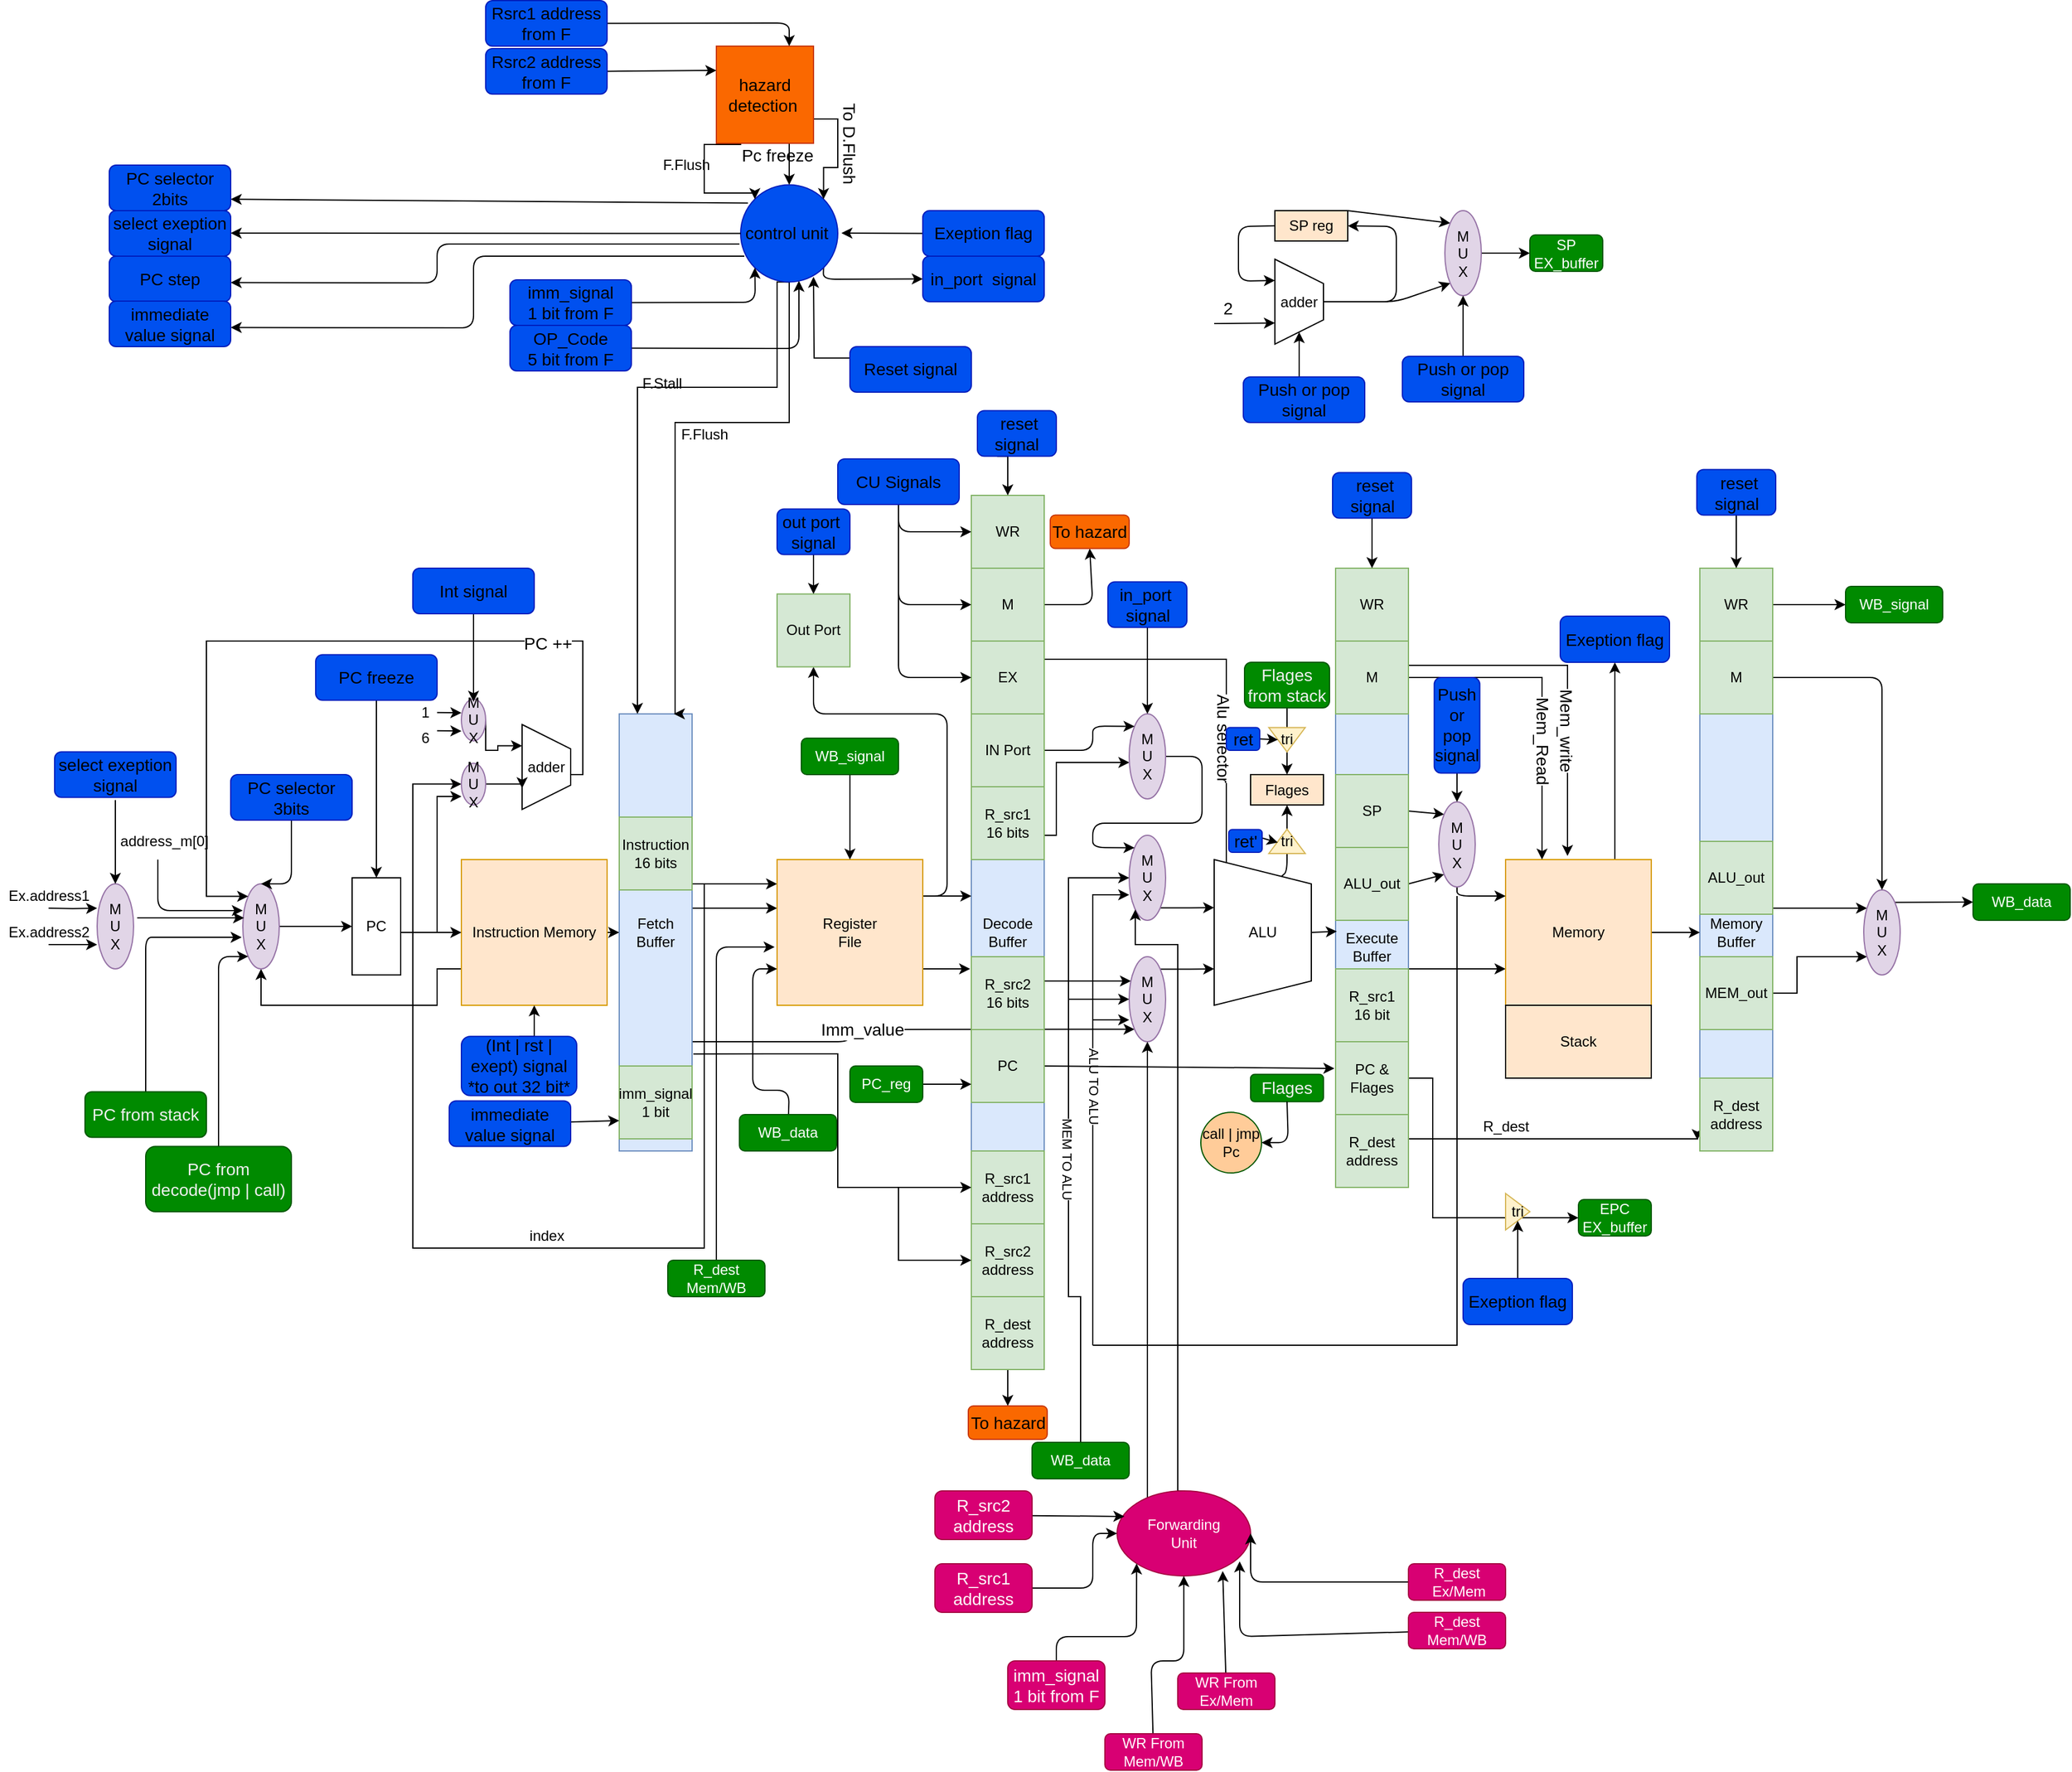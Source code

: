 <mxfile version="12.2.4" pages="1"><diagram id="UJL6824CqROOyuCpoqxd" name="Page-1"><mxGraphModel dx="927" dy="1576" grid="1" gridSize="10" guides="1" tooltips="1" connect="1" arrows="1" fold="1" page="1" pageScale="1" pageWidth="850" pageHeight="1100" background="none" math="0" shadow="0"><root><mxCell id="0"/><mxCell id="1" parent="0"/><mxCell id="RfPPVsYAJoz4dsqOc-ON-9" style="edgeStyle=orthogonalEdgeStyle;rounded=0;orthogonalLoop=1;jettySize=auto;html=1;entryX=0;entryY=0.5;entryDx=0;entryDy=0;" parent="1" source="RfPPVsYAJoz4dsqOc-ON-1" target="RfPPVsYAJoz4dsqOc-ON-8" edge="1"><mxGeometry relative="1" as="geometry"/></mxCell><mxCell id="253" style="edgeStyle=orthogonalEdgeStyle;rounded=0;orthogonalLoop=1;jettySize=auto;html=1;exitX=0;exitY=0.75;exitDx=0;exitDy=0;entryX=0.5;entryY=1;entryDx=0;entryDy=0;" parent="1" source="RfPPVsYAJoz4dsqOc-ON-1" target="eisTL26Y4feQtT8YzyBo-1" edge="1"><mxGeometry relative="1" as="geometry"><Array as="points"><mxPoint x="460" y="550"/><mxPoint x="460" y="580"/><mxPoint x="315" y="580"/></Array></mxGeometry></mxCell><mxCell id="RfPPVsYAJoz4dsqOc-ON-1" value="&lt;font color=&quot;#000000&quot;&gt;Instruction Memory&lt;/font&gt;" style="whiteSpace=wrap;html=1;aspect=fixed;fillColor=#ffe6cc;strokeColor=#d79b00;" parent="1" vertex="1"><mxGeometry x="480" y="460" width="120" height="120" as="geometry"/></mxCell><mxCell id="RfPPVsYAJoz4dsqOc-ON-5" style="edgeStyle=orthogonalEdgeStyle;rounded=0;orthogonalLoop=1;jettySize=auto;html=1;entryX=0;entryY=0.5;entryDx=0;entryDy=0;" parent="1" source="RfPPVsYAJoz4dsqOc-ON-4" target="RfPPVsYAJoz4dsqOc-ON-1" edge="1"><mxGeometry relative="1" as="geometry"><Array as="points"><mxPoint x="460" y="520"/><mxPoint x="460" y="520"/></Array></mxGeometry></mxCell><mxCell id="RfPPVsYAJoz4dsqOc-ON-4" value="PC" style="rounded=0;whiteSpace=wrap;html=1;direction=south;" parent="1" vertex="1"><mxGeometry x="390" y="475" width="40" height="80" as="geometry"/></mxCell><mxCell id="RfPPVsYAJoz4dsqOc-ON-34" value="" style="edgeStyle=orthogonalEdgeStyle;rounded=0;orthogonalLoop=1;jettySize=auto;html=1;" parent="1" source="RfPPVsYAJoz4dsqOc-ON-8" target="RfPPVsYAJoz4dsqOc-ON-13" edge="1"><mxGeometry relative="1" as="geometry"><Array as="points"><mxPoint x="720" y="480"/><mxPoint x="720" y="480"/></Array></mxGeometry></mxCell><mxCell id="RfPPVsYAJoz4dsqOc-ON-35" value="" style="edgeStyle=orthogonalEdgeStyle;rounded=0;orthogonalLoop=1;jettySize=auto;html=1;" parent="1" source="RfPPVsYAJoz4dsqOc-ON-8" target="RfPPVsYAJoz4dsqOc-ON-13" edge="1"><mxGeometry relative="1" as="geometry"><Array as="points"><mxPoint x="710" y="500"/><mxPoint x="710" y="500"/></Array></mxGeometry></mxCell><mxCell id="24" style="edgeStyle=none;html=1;exitX=1;exitY=0.5;exitDx=0;exitDy=0;entryX=0.6;entryY=0.988;entryDx=0;entryDy=0;entryPerimeter=0;" parent="1" source="146" target="eisTL26Y4feQtT8YzyBo-77" edge="1"><mxGeometry relative="1" as="geometry"><Array as="points"><mxPoint x="758" y="39"/></Array></mxGeometry></mxCell><mxCell id="41" style="edgeStyle=none;html=1;exitX=1;exitY=0.75;exitDx=0;exitDy=0;entryX=0;entryY=1;entryDx=0;entryDy=0;" parent="1" source="RfPPVsYAJoz4dsqOc-ON-8" target="j_qc3P-5auPdPMbNX9wX-20" edge="1"><mxGeometry relative="1" as="geometry"><Array as="points"><mxPoint x="800" y="610"/><mxPoint x="800" y="600"/></Array></mxGeometry></mxCell><mxCell id="57" value="&lt;font style=&quot;font-size: 14px&quot;&gt;Imm_value&lt;/font&gt;" style="edgeLabel;html=1;align=center;verticalAlign=middle;resizable=0;points=[];" parent="41" vertex="1" connectable="0"><mxGeometry x="-0.375" y="-3" relative="1" as="geometry"><mxPoint x="23" y="-13" as="offset"/></mxGeometry></mxCell><mxCell id="RfPPVsYAJoz4dsqOc-ON-8" value="&lt;div&gt;&lt;font color=&quot;#000000&quot;&gt;Fetch&lt;/font&gt;&lt;/div&gt;&lt;div&gt;&lt;font color=&quot;#000000&quot;&gt;Buffer&lt;/font&gt;&lt;/div&gt;" style="rounded=0;whiteSpace=wrap;html=1;fillColor=#dae8fc;strokeColor=#6c8ebf;" parent="1" vertex="1"><mxGeometry x="610" y="340" width="60" height="360" as="geometry"/></mxCell><mxCell id="j_qc3P-5auPdPMbNX9wX-24" value="" style="edgeStyle=orthogonalEdgeStyle;rounded=0;orthogonalLoop=1;jettySize=auto;html=1;" parent="1" source="RfPPVsYAJoz4dsqOc-ON-10" target="j_qc3P-5auPdPMbNX9wX-20" edge="1"><mxGeometry relative="1" as="geometry"><Array as="points"><mxPoint x="970" y="560"/><mxPoint x="970" y="560"/></Array></mxGeometry></mxCell><mxCell id="j_qc3P-5auPdPMbNX9wX-25" value="" style="edgeStyle=orthogonalEdgeStyle;rounded=0;orthogonalLoop=1;jettySize=auto;html=1;" parent="1" source="RfPPVsYAJoz4dsqOc-ON-10" target="58" edge="1"><mxGeometry relative="1" as="geometry"><Array as="points"><mxPoint x="970" y="440"/><mxPoint x="970" y="380"/></Array><mxPoint x="1010" y="390" as="targetPoint"/></mxGeometry></mxCell><mxCell id="RfPPVsYAJoz4dsqOc-ON-10" value="&lt;div&gt;&lt;font color=&quot;#000000&quot;&gt;Decode&lt;br&gt;&lt;/font&gt;&lt;/div&gt;&lt;div&gt;&lt;font color=&quot;#000000&quot;&gt;Buffer&lt;/font&gt;&lt;/div&gt;" style="rounded=0;whiteSpace=wrap;html=1;fillColor=#dae8fc;strokeColor=#6c8ebf;" parent="1" vertex="1"><mxGeometry x="900" y="340" width="60" height="360" as="geometry"/></mxCell><mxCell id="j_qc3P-5auPdPMbNX9wX-48" value="" style="edgeStyle=orthogonalEdgeStyle;rounded=0;orthogonalLoop=1;jettySize=auto;html=1;" parent="1" source="RfPPVsYAJoz4dsqOc-ON-11" target="j_qc3P-5auPdPMbNX9wX-45" edge="1"><mxGeometry relative="1" as="geometry"><Array as="points"><mxPoint x="1290" y="550"/><mxPoint x="1290" y="550"/></Array></mxGeometry></mxCell><mxCell id="j_qc3P-5auPdPMbNX9wX-61" style="edgeStyle=orthogonalEdgeStyle;rounded=0;orthogonalLoop=1;jettySize=auto;html=1;exitX=1;exitY=1;exitDx=0;exitDy=0;entryX=-0.033;entryY=0.975;entryDx=0;entryDy=0;entryPerimeter=0;verticalAlign=middle;" parent="1" source="RfPPVsYAJoz4dsqOc-ON-11" target="RfPPVsYAJoz4dsqOc-ON-12" edge="1"><mxGeometry relative="1" as="geometry"><Array as="points"><mxPoint x="1260" y="690"/><mxPoint x="1498" y="690"/></Array></mxGeometry></mxCell><mxCell id="RfPPVsYAJoz4dsqOc-ON-11" value="&lt;div&gt;&lt;font color=&quot;#000000&quot;&gt;&lt;br&gt;&lt;/font&gt;&lt;/div&gt;&lt;div&gt;&lt;font color=&quot;#000000&quot;&gt;Execute&lt;br&gt;&lt;/font&gt;&lt;/div&gt;&lt;div&gt;&lt;font color=&quot;#000000&quot;&gt;Buffer&lt;/font&gt;&lt;/div&gt;" style="rounded=0;whiteSpace=wrap;html=1;fillColor=#dae8fc;strokeColor=#6c8ebf;" parent="1" vertex="1"><mxGeometry x="1200" y="340" width="60" height="370" as="geometry"/></mxCell><mxCell id="j_qc3P-5auPdPMbNX9wX-68" value="" style="edgeStyle=orthogonalEdgeStyle;rounded=0;orthogonalLoop=1;jettySize=auto;html=1;exitX=1;exitY=0.5;exitDx=0;exitDy=0;" parent="1" source="78" target="j_qc3P-5auPdPMbNX9wX-67" edge="1"><mxGeometry relative="1" as="geometry"><Array as="points"><mxPoint x="1580" y="570"/><mxPoint x="1580" y="540"/></Array></mxGeometry></mxCell><mxCell id="j_qc3P-5auPdPMbNX9wX-69" value="" style="edgeStyle=orthogonalEdgeStyle;rounded=0;orthogonalLoop=1;jettySize=auto;html=1;" parent="1" source="RfPPVsYAJoz4dsqOc-ON-12" target="j_qc3P-5auPdPMbNX9wX-67" edge="1"><mxGeometry relative="1" as="geometry"><Array as="points"><mxPoint x="1590" y="500"/><mxPoint x="1590" y="500"/></Array></mxGeometry></mxCell><mxCell id="RfPPVsYAJoz4dsqOc-ON-12" value="&lt;div&gt;&lt;font color=&quot;#000000&quot;&gt;Memory&lt;/font&gt;&lt;/div&gt;&lt;div&gt;&lt;font color=&quot;#000000&quot;&gt;Buffer&lt;/font&gt;&lt;/div&gt;" style="rounded=0;whiteSpace=wrap;html=1;fillColor=#dae8fc;strokeColor=#6c8ebf;" parent="1" vertex="1"><mxGeometry x="1500" y="340" width="60" height="360" as="geometry"/></mxCell><mxCell id="RfPPVsYAJoz4dsqOc-ON-15" style="edgeStyle=orthogonalEdgeStyle;rounded=0;orthogonalLoop=1;jettySize=auto;html=1;exitX=1;exitY=0.75;exitDx=0;exitDy=0;" parent="1" source="RfPPVsYAJoz4dsqOc-ON-13" edge="1"><mxGeometry relative="1" as="geometry"><mxPoint x="899" y="550" as="targetPoint"/></mxGeometry></mxCell><mxCell id="RfPPVsYAJoz4dsqOc-ON-16" style="edgeStyle=orthogonalEdgeStyle;rounded=0;orthogonalLoop=1;jettySize=auto;html=1;exitX=1;exitY=0.25;exitDx=0;exitDy=0;" parent="1" source="RfPPVsYAJoz4dsqOc-ON-13" edge="1"><mxGeometry relative="1" as="geometry"><mxPoint x="900" y="490" as="targetPoint"/></mxGeometry></mxCell><mxCell id="231" style="edgeStyle=none;html=1;exitX=1;exitY=0.25;exitDx=0;exitDy=0;entryX=0.5;entryY=0;entryDx=0;entryDy=0;" parent="1" source="RfPPVsYAJoz4dsqOc-ON-13" target="118" edge="1"><mxGeometry relative="1" as="geometry"><Array as="points"><mxPoint x="880" y="490"/><mxPoint x="880" y="340"/><mxPoint x="770" y="340"/></Array></mxGeometry></mxCell><mxCell id="RfPPVsYAJoz4dsqOc-ON-13" value="&lt;div&gt;&lt;font color=&quot;#000000&quot;&gt;Register&lt;/font&gt;&lt;/div&gt;&lt;div&gt;&lt;font color=&quot;#000000&quot;&gt; File&lt;/font&gt;&lt;/div&gt;" style="whiteSpace=wrap;html=1;aspect=fixed;fillColor=#ffe6cc;strokeColor=#d79b00;" parent="1" vertex="1"><mxGeometry x="740" y="460" width="120" height="120" as="geometry"/></mxCell><mxCell id="eisTL26Y4feQtT8YzyBo-161" style="edgeStyle=orthogonalEdgeStyle;rounded=0;orthogonalLoop=1;jettySize=auto;html=1;exitX=1;exitY=0.25;exitDx=0;exitDy=0;endArrow=classic;endFill=1;" parent="1" source="j_qc3P-5auPdPMbNX9wX-14" edge="1"><mxGeometry relative="1" as="geometry"><mxPoint x="1110" y="465" as="targetPoint"/><Array as="points"><mxPoint x="1110" y="295"/><mxPoint x="1110" y="466"/></Array></mxGeometry></mxCell><mxCell id="50" value="&lt;font style=&quot;font-size: 14px&quot;&gt;Alu selector&lt;/font&gt;" style="edgeLabel;html=1;align=center;verticalAlign=middle;resizable=0;points=[];rotation=90;" parent="eisTL26Y4feQtT8YzyBo-161" vertex="1" connectable="0"><mxGeometry x="0.371" y="-3" relative="1" as="geometry"><mxPoint x="1" y="-6" as="offset"/></mxGeometry></mxCell><mxCell id="j_qc3P-5auPdPMbNX9wX-14" value="&lt;font color=&quot;#000000&quot;&gt;EX&lt;/font&gt;" style="whiteSpace=wrap;html=1;aspect=fixed;fillColor=#d5e8d4;strokeColor=#82b366;" parent="1" vertex="1"><mxGeometry x="900" y="280" width="60" height="60" as="geometry"/></mxCell><mxCell id="j_qc3P-5auPdPMbNX9wX-15" value="&lt;font color=&quot;#000000&quot;&gt;WR&lt;/font&gt;" style="whiteSpace=wrap;html=1;aspect=fixed;fillColor=#d5e8d4;strokeColor=#82b366;" parent="1" vertex="1"><mxGeometry x="900" y="160" width="60" height="60" as="geometry"/></mxCell><mxCell id="203" style="edgeStyle=none;html=1;entryX=0.5;entryY=1;entryDx=0;entryDy=0;" parent="1" source="j_qc3P-5auPdPMbNX9wX-16" target="201" edge="1"><mxGeometry relative="1" as="geometry"><Array as="points"><mxPoint x="1000" y="250"/></Array></mxGeometry></mxCell><mxCell id="j_qc3P-5auPdPMbNX9wX-16" value="&lt;font color=&quot;#000000&quot;&gt;M&lt;/font&gt;" style="whiteSpace=wrap;html=1;aspect=fixed;fillColor=#d5e8d4;strokeColor=#82b366;" parent="1" vertex="1"><mxGeometry x="900" y="220" width="60" height="60" as="geometry"/></mxCell><mxCell id="30" style="edgeStyle=none;html=1;exitX=0;exitY=0.25;exitDx=0;exitDy=0;entryX=0.5;entryY=1;entryDx=0;entryDy=0;" parent="1" source="j_qc3P-5auPdPMbNX9wX-18" target="29" edge="1"><mxGeometry relative="1" as="geometry"><Array as="points"><mxPoint x="1160" y="470"/></Array></mxGeometry></mxCell><mxCell id="117" style="edgeStyle=none;html=1;exitX=0.5;exitY=0;exitDx=0;exitDy=0;entryX=0.017;entryY=0.484;entryDx=0;entryDy=0;entryPerimeter=0;" parent="1" source="j_qc3P-5auPdPMbNX9wX-18" target="RfPPVsYAJoz4dsqOc-ON-11" edge="1"><mxGeometry relative="1" as="geometry"/></mxCell><mxCell id="j_qc3P-5auPdPMbNX9wX-18" value="ALU" style="shape=trapezoid;perimeter=trapezoidPerimeter;whiteSpace=wrap;html=1;fixedSize=1;direction=south;" parent="1" vertex="1"><mxGeometry x="1100" y="460" width="80" height="120" as="geometry"/></mxCell><mxCell id="eisTL26Y4feQtT8YzyBo-156" style="edgeStyle=orthogonalEdgeStyle;rounded=0;orthogonalLoop=1;jettySize=auto;html=1;exitX=1;exitY=1;exitDx=0;exitDy=0;entryX=0.33;entryY=1;entryDx=0;entryDy=0;entryPerimeter=0;endArrow=classic;endFill=1;" parent="1" source="j_qc3P-5auPdPMbNX9wX-19" target="j_qc3P-5auPdPMbNX9wX-18" edge="1"><mxGeometry relative="1" as="geometry"/></mxCell><mxCell id="j_qc3P-5auPdPMbNX9wX-19" value="&lt;div&gt;&lt;font color=&quot;#000000&quot;&gt;M&lt;/font&gt;&lt;/div&gt;&lt;div&gt;&lt;font color=&quot;#000000&quot;&gt;U&lt;/font&gt;&lt;/div&gt;&lt;div&gt;&lt;font color=&quot;#000000&quot;&gt;X&lt;/font&gt;&lt;/div&gt;" style="ellipse;whiteSpace=wrap;html=1;fillColor=#e1d5e7;strokeColor=#9673a6;" parent="1" vertex="1"><mxGeometry x="1030" y="440" width="30" height="70" as="geometry"/></mxCell><mxCell id="eisTL26Y4feQtT8YzyBo-154" style="edgeStyle=orthogonalEdgeStyle;rounded=0;orthogonalLoop=1;jettySize=auto;html=1;exitX=1;exitY=0;exitDx=0;exitDy=0;entryX=0.75;entryY=1;entryDx=0;entryDy=0;endArrow=classic;endFill=1;" parent="1" source="j_qc3P-5auPdPMbNX9wX-20" target="j_qc3P-5auPdPMbNX9wX-18" edge="1"><mxGeometry relative="1" as="geometry"/></mxCell><mxCell id="j_qc3P-5auPdPMbNX9wX-20" value="&lt;div&gt;&lt;font color=&quot;#000000&quot;&gt;M&lt;/font&gt;&lt;/div&gt;&lt;div&gt;&lt;font color=&quot;#000000&quot;&gt;U&lt;/font&gt;&lt;/div&gt;&lt;div&gt;&lt;font color=&quot;#000000&quot;&gt;X&lt;/font&gt;&lt;/div&gt;" style="ellipse;whiteSpace=wrap;html=1;fillColor=#e1d5e7;strokeColor=#9673a6;" parent="1" vertex="1"><mxGeometry x="1030" y="540" width="30" height="70" as="geometry"/></mxCell><mxCell id="j_qc3P-5auPdPMbNX9wX-29" style="edgeStyle=orthogonalEdgeStyle;rounded=0;orthogonalLoop=1;jettySize=auto;html=1;exitX=0.5;exitY=0;exitDx=0;exitDy=0;" parent="1" source="j_qc3P-5auPdPMbNX9wX-28" target="j_qc3P-5auPdPMbNX9wX-19" edge="1"><mxGeometry relative="1" as="geometry"><Array as="points"><mxPoint x="1070" y="980"/><mxPoint x="1070" y="530"/><mxPoint x="1035" y="530"/></Array></mxGeometry></mxCell><mxCell id="j_qc3P-5auPdPMbNX9wX-30" style="edgeStyle=orthogonalEdgeStyle;rounded=0;orthogonalLoop=1;jettySize=auto;html=1;exitX=0;exitY=0;exitDx=0;exitDy=0;entryX=0.5;entryY=1;entryDx=0;entryDy=0;" parent="1" source="j_qc3P-5auPdPMbNX9wX-28" target="j_qc3P-5auPdPMbNX9wX-20" edge="1"><mxGeometry relative="1" as="geometry"><Array as="points"><mxPoint x="1045" y="990"/></Array></mxGeometry></mxCell><mxCell id="j_qc3P-5auPdPMbNX9wX-28" value="&lt;div&gt;Forwarding&lt;/div&gt;&lt;div&gt;Unit&lt;br&gt;&lt;/div&gt;" style="ellipse;whiteSpace=wrap;html=1;fillColor=#d80073;strokeColor=#A50040;fontColor=#ffffff;" parent="1" vertex="1"><mxGeometry x="1020" y="980" width="110" height="70" as="geometry"/></mxCell><mxCell id="j_qc3P-5auPdPMbNX9wX-32" value="" style="endArrow=none;html=1;rounded=0;" parent="1" edge="1"><mxGeometry width="50" height="50" relative="1" as="geometry"><mxPoint x="1000" y="860" as="sourcePoint"/><mxPoint x="1300" y="490" as="targetPoint"/><Array as="points"><mxPoint x="1300" y="860"/></Array></mxGeometry></mxCell><mxCell id="j_qc3P-5auPdPMbNX9wX-33" value="" style="endArrow=classic;html=1;rounded=0;entryX=0;entryY=0.5;entryDx=0;entryDy=0;exitX=0.5;exitY=0;exitDx=0;exitDy=0;" parent="1" source="218" target="j_qc3P-5auPdPMbNX9wX-19" edge="1"><mxGeometry width="50" height="50" relative="1" as="geometry"><mxPoint x="980" y="900" as="sourcePoint"/><mxPoint x="980" y="480" as="targetPoint"/><Array as="points"><mxPoint x="990" y="820"/><mxPoint x="980" y="820"/><mxPoint x="980" y="520"/><mxPoint x="980" y="475"/></Array></mxGeometry></mxCell><mxCell id="19" value="MEM TO ALU" style="edgeLabel;html=1;align=center;verticalAlign=middle;resizable=0;points=[];rotation=90;" parent="j_qc3P-5auPdPMbNX9wX-33" vertex="1" connectable="0"><mxGeometry x="-0.07" y="1" relative="1" as="geometry"><mxPoint as="offset"/></mxGeometry></mxCell><mxCell id="j_qc3P-5auPdPMbNX9wX-34" value="" style="endArrow=classic;html=1;rounded=0;entryX=0;entryY=0.5;entryDx=0;entryDy=0;" parent="1" target="j_qc3P-5auPdPMbNX9wX-20" edge="1"><mxGeometry width="50" height="50" relative="1" as="geometry"><mxPoint x="980" y="575" as="sourcePoint"/><mxPoint x="1120" y="580" as="targetPoint"/></mxGeometry></mxCell><mxCell id="j_qc3P-5auPdPMbNX9wX-36" value="" style="endArrow=classic;html=1;rounded=0;entryX=0;entryY=0.7;entryDx=0;entryDy=0;entryPerimeter=0;" parent="1" target="j_qc3P-5auPdPMbNX9wX-19" edge="1"><mxGeometry width="50" height="50" relative="1" as="geometry"><mxPoint x="1000" y="860" as="sourcePoint"/><mxPoint x="1000" y="490" as="targetPoint"/><Array as="points"><mxPoint x="1000" y="489"/></Array></mxGeometry></mxCell><mxCell id="20" value="ALU TO ALU" style="edgeLabel;html=1;align=center;verticalAlign=middle;resizable=0;points=[];rotation=90;" parent="j_qc3P-5auPdPMbNX9wX-36" vertex="1" connectable="0"><mxGeometry x="0.067" y="-1" relative="1" as="geometry"><mxPoint as="offset"/></mxGeometry></mxCell><mxCell id="j_qc3P-5auPdPMbNX9wX-37" value="" style="endArrow=classic;html=1;rounded=0;entryX=0;entryY=0.743;entryDx=0;entryDy=0;entryPerimeter=0;" parent="1" target="j_qc3P-5auPdPMbNX9wX-20" edge="1"><mxGeometry width="50" height="50" relative="1" as="geometry"><mxPoint x="1000" y="592" as="sourcePoint"/><mxPoint x="1020" y="600" as="targetPoint"/></mxGeometry></mxCell><mxCell id="j_qc3P-5auPdPMbNX9wX-39" value="&lt;font color=&quot;#000000&quot;&gt;R_src2&lt;br&gt;&lt;/font&gt;&lt;span style=&quot;color: rgb(0 , 0 , 0)&quot;&gt;address&lt;/span&gt;&lt;font color=&quot;#000000&quot;&gt;&lt;br&gt;&lt;/font&gt;" style="whiteSpace=wrap;html=1;aspect=fixed;fillColor=#d5e8d4;strokeColor=#82b366;" parent="1" vertex="1"><mxGeometry x="900" y="760" width="60" height="60" as="geometry"/></mxCell><mxCell id="j_qc3P-5auPdPMbNX9wX-40" value="&lt;font color=&quot;#000000&quot;&gt;R_src1&lt;br&gt;address&lt;br&gt;&lt;/font&gt;" style="whiteSpace=wrap;html=1;aspect=fixed;fillColor=#d5e8d4;strokeColor=#82b366;" parent="1" vertex="1"><mxGeometry x="900" y="700" width="60" height="60" as="geometry"/></mxCell><mxCell id="j_qc3P-5auPdPMbNX9wX-41" value="" style="endArrow=classic;html=1;rounded=0;entryX=0;entryY=0.5;entryDx=0;entryDy=0;exitX=1.017;exitY=0.778;exitDx=0;exitDy=0;exitPerimeter=0;" parent="1" source="RfPPVsYAJoz4dsqOc-ON-8" target="j_qc3P-5auPdPMbNX9wX-40" edge="1"><mxGeometry width="50" height="50" relative="1" as="geometry"><mxPoint x="710" y="620" as="sourcePoint"/><mxPoint x="1020" y="670" as="targetPoint"/><Array as="points"><mxPoint x="790" y="620"/><mxPoint x="790" y="730"/></Array></mxGeometry></mxCell><mxCell id="j_qc3P-5auPdPMbNX9wX-44" value="" style="endArrow=classic;html=1;rounded=0;entryX=0;entryY=0.5;entryDx=0;entryDy=0;" parent="1" target="j_qc3P-5auPdPMbNX9wX-39" edge="1"><mxGeometry width="50" height="50" relative="1" as="geometry"><mxPoint x="840" y="730" as="sourcePoint"/><mxPoint x="1020" y="670" as="targetPoint"/><Array as="points"><mxPoint x="840" y="790"/></Array></mxGeometry></mxCell><mxCell id="j_qc3P-5auPdPMbNX9wX-49" value="" style="edgeStyle=orthogonalEdgeStyle;rounded=0;orthogonalLoop=1;jettySize=auto;html=1;" parent="1" source="j_qc3P-5auPdPMbNX9wX-45" target="RfPPVsYAJoz4dsqOc-ON-12" edge="1"><mxGeometry relative="1" as="geometry"/></mxCell><mxCell id="48" style="edgeStyle=none;html=1;exitX=0;exitY=0.5;exitDx=0;exitDy=0;startArrow=none;" parent="1" source="195" edge="1"><mxGeometry relative="1" as="geometry"><mxPoint x="793" y="-56" as="targetPoint"/><Array as="points"/></mxGeometry></mxCell><mxCell id="194" style="edgeStyle=none;html=1;exitX=0.75;exitY=0;exitDx=0;exitDy=0;entryX=0.5;entryY=1;entryDx=0;entryDy=0;" parent="1" source="j_qc3P-5auPdPMbNX9wX-45" target="191" edge="1"><mxGeometry relative="1" as="geometry"/></mxCell><mxCell id="j_qc3P-5auPdPMbNX9wX-45" value="&lt;font color=&quot;#000000&quot;&gt;Memory&lt;/font&gt;" style="whiteSpace=wrap;html=1;aspect=fixed;fillColor=#ffe6cc;strokeColor=#d79b00;" parent="1" vertex="1"><mxGeometry x="1340" y="460" width="120" height="120" as="geometry"/></mxCell><mxCell id="j_qc3P-5auPdPMbNX9wX-53" value="&lt;font color=&quot;#000000&quot;&gt;WR&lt;/font&gt;" style="whiteSpace=wrap;html=1;aspect=fixed;fillColor=#d5e8d4;strokeColor=#82b366;" parent="1" vertex="1"><mxGeometry x="1200" y="220" width="60" height="60" as="geometry"/></mxCell><mxCell id="246" style="edgeStyle=none;html=1;exitX=1;exitY=0.5;exitDx=0;exitDy=0;entryX=0;entryY=0.5;entryDx=0;entryDy=0;" parent="1" source="j_qc3P-5auPdPMbNX9wX-55" target="245" edge="1"><mxGeometry relative="1" as="geometry"/></mxCell><mxCell id="j_qc3P-5auPdPMbNX9wX-55" value="&lt;font color=&quot;#000000&quot;&gt;WR&lt;/font&gt;" style="whiteSpace=wrap;html=1;aspect=fixed;fillColor=#d5e8d4;strokeColor=#82b366;" parent="1" vertex="1"><mxGeometry x="1500" y="220" width="60" height="60" as="geometry"/></mxCell><mxCell id="eisTL26Y4feQtT8YzyBo-124" style="edgeStyle=orthogonalEdgeStyle;rounded=0;orthogonalLoop=1;jettySize=auto;html=1;exitX=1;exitY=0.5;exitDx=0;exitDy=0;endArrow=classic;endFill=1;" parent="1" source="j_qc3P-5auPdPMbNX9wX-57" edge="1"><mxGeometry relative="1" as="geometry"><mxPoint x="1391" y="457" as="targetPoint"/><Array as="points"><mxPoint x="1260" y="300"/><mxPoint x="1391" y="300"/></Array></mxGeometry></mxCell><mxCell id="45" value="&lt;font style=&quot;font-size: 14px&quot;&gt;Mem_write&lt;/font&gt;" style="edgeLabel;html=1;align=center;verticalAlign=middle;resizable=0;points=[];rotation=90;" parent="eisTL26Y4feQtT8YzyBo-124" vertex="1" connectable="0"><mxGeometry x="0.302" y="-1" relative="1" as="geometry"><mxPoint as="offset"/></mxGeometry></mxCell><mxCell id="eisTL26Y4feQtT8YzyBo-125" style="edgeStyle=orthogonalEdgeStyle;rounded=0;orthogonalLoop=1;jettySize=auto;html=1;exitX=1;exitY=0.75;exitDx=0;exitDy=0;endArrow=classic;endFill=1;entryX=0.25;entryY=0;entryDx=0;entryDy=0;" parent="1" source="j_qc3P-5auPdPMbNX9wX-57" target="j_qc3P-5auPdPMbNX9wX-45" edge="1"><mxGeometry relative="1" as="geometry"><mxPoint x="1330" y="460" as="targetPoint"/><Array as="points"><mxPoint x="1260" y="310"/><mxPoint x="1370" y="310"/></Array></mxGeometry></mxCell><mxCell id="44" value="&lt;font style=&quot;font-size: 14px&quot;&gt;Mem_Read&lt;/font&gt;" style="edgeLabel;html=1;align=center;verticalAlign=middle;resizable=0;points=[];rotation=90;" parent="eisTL26Y4feQtT8YzyBo-125" vertex="1" connectable="0"><mxGeometry x="0.102" y="1" relative="1" as="geometry"><mxPoint y="25" as="offset"/></mxGeometry></mxCell><mxCell id="j_qc3P-5auPdPMbNX9wX-57" value="&lt;font color=&quot;#000000&quot;&gt;M&lt;/font&gt;" style="whiteSpace=wrap;html=1;aspect=fixed;fillColor=#d5e8d4;strokeColor=#82b366;" parent="1" vertex="1"><mxGeometry x="1200" y="280" width="60" height="60" as="geometry"/></mxCell><mxCell id="209" style="edgeStyle=none;html=1;exitX=1;exitY=0;exitDx=0;exitDy=0;entryX=0;entryY=0.5;entryDx=0;entryDy=0;" parent="1" source="j_qc3P-5auPdPMbNX9wX-67" target="207" edge="1"><mxGeometry relative="1" as="geometry"><mxPoint x="1720" y="491" as="targetPoint"/></mxGeometry></mxCell><mxCell id="j_qc3P-5auPdPMbNX9wX-67" value="&lt;div&gt;&lt;font color=&quot;#000000&quot;&gt;M&lt;/font&gt;&lt;/div&gt;&lt;div&gt;&lt;font color=&quot;#000000&quot;&gt;U&lt;/font&gt;&lt;/div&gt;&lt;div&gt;&lt;font color=&quot;#000000&quot;&gt;X&lt;/font&gt;&lt;/div&gt;" style="ellipse;whiteSpace=wrap;html=1;fillColor=#e1d5e7;strokeColor=#9673a6;" parent="1" vertex="1"><mxGeometry x="1635" y="485" width="30" height="70" as="geometry"/></mxCell><mxCell id="5SwP91IfvJXP1CcuOOXu-281" value="" style="edgeStyle=orthogonalEdgeStyle;rounded=0;orthogonalLoop=1;jettySize=auto;html=1;" parent="1" source="eisTL26Y4feQtT8YzyBo-1" target="RfPPVsYAJoz4dsqOc-ON-4" edge="1"><mxGeometry relative="1" as="geometry"/></mxCell><mxCell id="eisTL26Y4feQtT8YzyBo-1" value="&lt;div&gt;&lt;font color=&quot;#000000&quot;&gt;M&lt;/font&gt;&lt;/div&gt;&lt;div&gt;&lt;font color=&quot;#000000&quot;&gt;U&lt;/font&gt;&lt;/div&gt;&lt;div&gt;&lt;font color=&quot;#000000&quot;&gt;X&lt;/font&gt;&lt;/div&gt;" style="ellipse;whiteSpace=wrap;html=1;fillColor=#e1d5e7;strokeColor=#9673a6;" parent="1" vertex="1"><mxGeometry x="300" y="480" width="30" height="70" as="geometry"/></mxCell><mxCell id="eisTL26Y4feQtT8YzyBo-30" style="edgeStyle=orthogonalEdgeStyle;rounded=0;orthogonalLoop=1;jettySize=auto;html=1;exitX=0.75;exitY=1;exitDx=0;exitDy=0;endArrow=classic;endFill=1;" parent="1" edge="1"><mxGeometry relative="1" as="geometry"><mxPoint x="460" y="520" as="sourcePoint"/><Array as="points"><mxPoint x="460" y="408"/></Array><mxPoint x="480" y="408" as="targetPoint"/></mxGeometry></mxCell><mxCell id="eisTL26Y4feQtT8YzyBo-28" value="adder" style="shape=trapezoid;perimeter=trapezoidPerimeter;whiteSpace=wrap;html=1;fixedSize=1;direction=south;" parent="1" vertex="1"><mxGeometry x="530" y="348.75" width="40" height="70" as="geometry"/></mxCell><mxCell id="eisTL26Y4feQtT8YzyBo-35" style="edgeStyle=orthogonalEdgeStyle;rounded=0;orthogonalLoop=1;jettySize=auto;html=1;endArrow=classic;endFill=1;entryX=0;entryY=0;entryDx=0;entryDy=0;exitX=0.5;exitY=0;exitDx=0;exitDy=0;" parent="1" source="eisTL26Y4feQtT8YzyBo-28" target="eisTL26Y4feQtT8YzyBo-1" edge="1"><mxGeometry relative="1" as="geometry"><mxPoint x="240" y="500" as="targetPoint"/><Array as="points"><mxPoint x="580" y="390"/><mxPoint x="580" y="280"/><mxPoint x="270" y="280"/><mxPoint x="270" y="490"/></Array></mxGeometry></mxCell><mxCell id="11" value="&lt;font style=&quot;font-size: 14px&quot;&gt;PC ++&lt;/font&gt;" style="edgeLabel;html=1;align=center;verticalAlign=middle;resizable=0;points=[];" parent="eisTL26Y4feQtT8YzyBo-35" vertex="1" connectable="0"><mxGeometry x="-0.544" y="2" relative="1" as="geometry"><mxPoint as="offset"/></mxGeometry></mxCell><mxCell id="eisTL26Y4feQtT8YzyBo-69" value="Ex.address1" style="text;html=1;resizable=0;autosize=1;align=center;verticalAlign=middle;points=[];fillColor=none;strokeColor=none;rounded=0;" parent="1" vertex="1"><mxGeometry x="100" y="480" width="80" height="20" as="geometry"/></mxCell><mxCell id="eisTL26Y4feQtT8YzyBo-73" value="Ex.address2" style="text;html=1;resizable=0;autosize=1;align=center;verticalAlign=middle;points=[];fillColor=none;strokeColor=none;rounded=0;" parent="1" vertex="1"><mxGeometry x="100" y="510" width="80" height="20" as="geometry"/></mxCell><mxCell id="26" style="edgeStyle=none;html=1;entryX=1;entryY=0.5;entryDx=0;entryDy=0;" parent="1" edge="1"><mxGeometry relative="1" as="geometry"><mxPoint x="709" y="-47" as="sourcePoint"/><mxPoint x="290" y="-15.25" as="targetPoint"/><Array as="points"><mxPoint x="460" y="-47"/><mxPoint x="460" y="-15"/></Array></mxGeometry></mxCell><mxCell id="143" style="edgeStyle=none;html=1;exitX=0.038;exitY=0.697;exitDx=0;exitDy=0;entryX=1;entryY=0.5;entryDx=0;entryDy=0;exitPerimeter=0;" parent="1" edge="1"><mxGeometry relative="1" as="geometry"><mxPoint x="713.04" y="-36.99" as="sourcePoint"/><mxPoint x="290" y="21.75" as="targetPoint"/><Array as="points"><mxPoint x="490" y="-37"/><mxPoint x="490" y="22"/></Array></mxGeometry></mxCell><mxCell id="144" style="edgeStyle=none;html=1;exitX=0.075;exitY=0.188;exitDx=0;exitDy=0;entryX=1;entryY=0.75;entryDx=0;entryDy=0;exitPerimeter=0;" parent="1" source="eisTL26Y4feQtT8YzyBo-77" target="132" edge="1"><mxGeometry relative="1" as="geometry"/></mxCell><mxCell id="198" style="edgeStyle=none;html=1;exitX=1;exitY=1;exitDx=0;exitDy=0;entryX=0;entryY=0.5;entryDx=0;entryDy=0;" parent="1" source="eisTL26Y4feQtT8YzyBo-77" target="197" edge="1"><mxGeometry relative="1" as="geometry"><Array as="points"><mxPoint x="778" y="-18"/></Array></mxGeometry></mxCell><mxCell id="256" style="edgeStyle=orthogonalEdgeStyle;rounded=0;orthogonalLoop=1;jettySize=auto;html=1;exitX=0.5;exitY=1;exitDx=0;exitDy=0;entryX=0.75;entryY=0;entryDx=0;entryDy=0;" parent="1" source="eisTL26Y4feQtT8YzyBo-77" target="RfPPVsYAJoz4dsqOc-ON-8" edge="1"><mxGeometry relative="1" as="geometry"><Array as="points"><mxPoint x="750" y="100"/><mxPoint x="656" y="100"/></Array></mxGeometry></mxCell><mxCell id="257" style="edgeStyle=orthogonalEdgeStyle;rounded=0;orthogonalLoop=1;jettySize=auto;html=1;exitX=0.5;exitY=1;exitDx=0;exitDy=0;entryX=0.25;entryY=0;entryDx=0;entryDy=0;" parent="1" source="eisTL26Y4feQtT8YzyBo-77" target="RfPPVsYAJoz4dsqOc-ON-8" edge="1"><mxGeometry relative="1" as="geometry"><Array as="points"><mxPoint x="740" y="-15"/><mxPoint x="740" y="71"/><mxPoint x="625" y="71"/></Array></mxGeometry></mxCell><mxCell id="eisTL26Y4feQtT8YzyBo-77" value="&lt;font style=&quot;font-size: 14px&quot; color=&quot;#000000&quot;&gt;control unit&amp;nbsp;&lt;/font&gt;" style="ellipse;whiteSpace=wrap;html=1;aspect=fixed;fillColor=#0050ef;strokeColor=#001DBC;fontColor=#ffffff;" parent="1" vertex="1"><mxGeometry x="710" y="-95.75" width="80" height="80" as="geometry"/></mxCell><mxCell id="eisTL26Y4feQtT8YzyBo-105" style="edgeStyle=orthogonalEdgeStyle;rounded=0;orthogonalLoop=1;jettySize=auto;html=1;exitX=1;exitY=0.75;exitDx=0;exitDy=0;entryX=1;entryY=0;entryDx=0;entryDy=0;endArrow=classic;endFill=1;" parent="1" source="eisTL26Y4feQtT8YzyBo-78" target="eisTL26Y4feQtT8YzyBo-77" edge="1"><mxGeometry relative="1" as="geometry"/></mxCell><mxCell id="21" value="&lt;font style=&quot;font-size: 14px&quot;&gt;To D.Flush&lt;br&gt;&lt;/font&gt;" style="edgeLabel;html=1;align=center;verticalAlign=middle;resizable=0;points=[];rotation=90;" parent="eisTL26Y4feQtT8YzyBo-105" vertex="1" connectable="0"><mxGeometry x="0.159" y="-1" relative="1" as="geometry"><mxPoint x="11" y="-17" as="offset"/></mxGeometry></mxCell><mxCell id="67" style="edgeStyle=none;html=1;exitX=0.75;exitY=1;exitDx=0;exitDy=0;entryX=0.5;entryY=0;entryDx=0;entryDy=0;" parent="1" source="eisTL26Y4feQtT8YzyBo-78" target="eisTL26Y4feQtT8YzyBo-77" edge="1"><mxGeometry relative="1" as="geometry"/></mxCell><mxCell id="258" style="edgeStyle=orthogonalEdgeStyle;rounded=0;orthogonalLoop=1;jettySize=auto;html=1;exitX=0.25;exitY=1;exitDx=0;exitDy=0;entryX=0;entryY=0;entryDx=0;entryDy=0;" parent="1" source="eisTL26Y4feQtT8YzyBo-78" target="eisTL26Y4feQtT8YzyBo-77" edge="1"><mxGeometry relative="1" as="geometry"><Array as="points"><mxPoint x="680" y="-129"/><mxPoint x="680" y="-89"/><mxPoint x="721" y="-89"/></Array></mxGeometry></mxCell><mxCell id="eisTL26Y4feQtT8YzyBo-78" value="&lt;font style=&quot;font-size: 14px&quot;&gt;hazard detection&lt;/font&gt;&amp;nbsp;" style="whiteSpace=wrap;html=1;aspect=fixed;fillColor=#fa6800;strokeColor=#C73500;fontColor=#000000;" parent="1" vertex="1"><mxGeometry x="690" y="-210" width="80" height="80" as="geometry"/></mxCell><mxCell id="eisTL26Y4feQtT8YzyBo-95" value="F.Flush" style="text;html=1;resizable=0;autosize=1;align=center;verticalAlign=middle;points=[];fillColor=none;strokeColor=none;rounded=0;direction=east;" parent="1" vertex="1"><mxGeometry x="640" y="-122" width="50" height="20" as="geometry"/></mxCell><mxCell id="eisTL26Y4feQtT8YzyBo-111" value="" style="endArrow=none;html=1;rounded=0;" parent="1" edge="1"><mxGeometry width="50" height="50" relative="1" as="geometry"><mxPoint x="500" y="660" as="sourcePoint"/><mxPoint x="500" y="660" as="targetPoint"/></mxGeometry></mxCell><mxCell id="eisTL26Y4feQtT8YzyBo-133" value="R_dest" style="text;html=1;resizable=0;autosize=1;align=center;verticalAlign=middle;points=[];fillColor=none;strokeColor=none;rounded=0;" parent="1" vertex="1"><mxGeometry x="1315" y="670" width="50" height="20" as="geometry"/></mxCell><mxCell id="205" style="edgeStyle=none;html=1;exitX=0.5;exitY=1;exitDx=0;exitDy=0;entryX=0.5;entryY=0;entryDx=0;entryDy=0;" parent="1" source="eisTL26Y4feQtT8YzyBo-144" target="204" edge="1"><mxGeometry relative="1" as="geometry"/></mxCell><mxCell id="eisTL26Y4feQtT8YzyBo-144" value="&lt;font color=&quot;#000000&quot;&gt;R_dest&lt;br&gt;&lt;/font&gt;&lt;span style=&quot;color: rgb(0 , 0 , 0)&quot;&gt;address&lt;/span&gt;&lt;font color=&quot;#000000&quot;&gt;&lt;br&gt;&lt;/font&gt;" style="whiteSpace=wrap;html=1;aspect=fixed;fillColor=#d5e8d4;strokeColor=#82b366;" parent="1" vertex="1"><mxGeometry x="900" y="820" width="60" height="60" as="geometry"/></mxCell><mxCell id="eisTL26Y4feQtT8YzyBo-148" value="" style="endArrow=classic;html=1;rounded=0;" parent="1" edge="1"><mxGeometry width="50" height="50" relative="1" as="geometry"><mxPoint x="140" y="500.0" as="sourcePoint"/><mxPoint x="180" y="500.0" as="targetPoint"/><Array as="points"><mxPoint x="160" y="500.43"/></Array></mxGeometry></mxCell><mxCell id="eisTL26Y4feQtT8YzyBo-149" value="" style="endArrow=classic;html=1;rounded=0;" parent="1" edge="1"><mxGeometry width="50" height="50" relative="1" as="geometry"><mxPoint x="140" y="530" as="sourcePoint"/><mxPoint x="180" y="530" as="targetPoint"/><Array as="points"><mxPoint x="160" y="530"/></Array></mxGeometry></mxCell><mxCell id="3" value="&lt;div&gt;&lt;font color=&quot;#000000&quot;&gt;M&lt;/font&gt;&lt;/div&gt;&lt;div&gt;&lt;font color=&quot;#000000&quot;&gt;U&lt;/font&gt;&lt;/div&gt;&lt;div&gt;&lt;font color=&quot;#000000&quot;&gt;X&lt;/font&gt;&lt;/div&gt;" style="ellipse;whiteSpace=wrap;html=1;fillColor=#e1d5e7;strokeColor=#9673a6;" parent="1" vertex="1"><mxGeometry x="180" y="480" width="30" height="70" as="geometry"/></mxCell><mxCell id="4" value="" style="endArrow=classic;html=1;entryX=0.5;entryY=0;entryDx=0;entryDy=0;" parent="1" target="3" edge="1"><mxGeometry width="50" height="50" relative="1" as="geometry"><mxPoint x="195" y="411" as="sourcePoint"/><mxPoint x="410" y="400" as="targetPoint"/><Array as="points"/></mxGeometry></mxCell><mxCell id="5" value="" style="endArrow=classic;html=1;exitX=1.1;exitY=0.4;exitDx=0;exitDy=0;entryX=0.033;entryY=0.4;entryDx=0;entryDy=0;entryPerimeter=0;exitPerimeter=0;" parent="1" source="3" target="eisTL26Y4feQtT8YzyBo-1" edge="1"><mxGeometry width="50" height="50" relative="1" as="geometry"><mxPoint x="290" y="470" as="sourcePoint"/><mxPoint x="340" y="420" as="targetPoint"/></mxGeometry></mxCell><mxCell id="9" value="&lt;font color=&quot;#000000&quot;&gt;Stack&lt;/font&gt;" style="rounded=0;whiteSpace=wrap;html=1;fillColor=#FFE6CC;" parent="1" vertex="1"><mxGeometry x="1340" y="580" width="120" height="60" as="geometry"/></mxCell><mxCell id="29" value="&lt;font color=&quot;#000000&quot;&gt;Flages&lt;/font&gt;" style="rounded=0;whiteSpace=wrap;html=1;fillColor=#FFE6CC;" parent="1" vertex="1"><mxGeometry x="1130" y="390" width="60" height="25" as="geometry"/></mxCell><mxCell id="65" style="edgeStyle=none;html=1;exitX=1;exitY=0.5;exitDx=0;exitDy=0;entryX=0;entryY=0;entryDx=0;entryDy=0;" parent="1" source="58" target="j_qc3P-5auPdPMbNX9wX-19" edge="1"><mxGeometry relative="1" as="geometry"><Array as="points"><mxPoint x="1090" y="375"/><mxPoint x="1090" y="430"/><mxPoint x="1000" y="430"/><mxPoint x="1000" y="450"/></Array></mxGeometry></mxCell><mxCell id="58" value="&lt;div&gt;&lt;font color=&quot;#000000&quot;&gt;M&lt;/font&gt;&lt;/div&gt;&lt;div&gt;&lt;font color=&quot;#000000&quot;&gt;U&lt;/font&gt;&lt;/div&gt;&lt;div&gt;&lt;font color=&quot;#000000&quot;&gt;X&lt;/font&gt;&lt;/div&gt;" style="ellipse;whiteSpace=wrap;html=1;fillColor=#e1d5e7;strokeColor=#9673a6;" parent="1" vertex="1"><mxGeometry x="1030" y="340" width="30" height="70" as="geometry"/></mxCell><mxCell id="62" style="edgeStyle=none;html=1;exitX=1;exitY=0.5;exitDx=0;exitDy=0;entryX=0;entryY=0;entryDx=0;entryDy=0;" parent="1" source="60" target="58" edge="1"><mxGeometry relative="1" as="geometry"><Array as="points"><mxPoint x="1000" y="370"/><mxPoint x="1000" y="350"/></Array></mxGeometry></mxCell><mxCell id="60" value="&lt;font color=&quot;#000000&quot;&gt;IN Port&lt;/font&gt;" style="whiteSpace=wrap;html=1;aspect=fixed;fillColor=#d5e8d4;strokeColor=#82b366;" parent="1" vertex="1"><mxGeometry x="900" y="340" width="60" height="60" as="geometry"/></mxCell><mxCell id="68" value="&lt;span style=&quot;font-size: 14px&quot;&gt;Pc freeze&lt;br&gt;&lt;/span&gt;" style="text;html=1;align=center;verticalAlign=middle;resizable=0;points=[];autosize=1;strokeColor=none;" parent="1" vertex="1"><mxGeometry x="705" y="-130" width="70" height="20" as="geometry"/></mxCell><mxCell id="69" value="&lt;font color=&quot;#000000&quot;&gt;Instruction&lt;br&gt;16 bits&lt;br&gt;&lt;/font&gt;" style="whiteSpace=wrap;html=1;aspect=fixed;fillColor=#d5e8d4;strokeColor=#82b366;" parent="1" vertex="1"><mxGeometry x="610" y="425" width="60" height="60" as="geometry"/></mxCell><mxCell id="70" value="&lt;font color=&quot;#000000&quot;&gt;imm_signal&lt;br&gt;1 bit&lt;br&gt;&lt;/font&gt;" style="whiteSpace=wrap;html=1;aspect=fixed;fillColor=#d5e8d4;strokeColor=#82b366;" parent="1" vertex="1"><mxGeometry x="610" y="630" width="60" height="60" as="geometry"/></mxCell><mxCell id="71" value="&lt;font color=&quot;#000000&quot;&gt;R_src2&lt;br&gt;16 bits&lt;br&gt;&lt;/font&gt;" style="whiteSpace=wrap;html=1;aspect=fixed;fillColor=#d5e8d4;strokeColor=#82b366;" parent="1" vertex="1"><mxGeometry x="900" y="540" width="60" height="60" as="geometry"/></mxCell><mxCell id="72" value="&lt;font color=&quot;#000000&quot;&gt;R_src1&lt;br&gt;16 bits&lt;br&gt;&lt;/font&gt;" style="whiteSpace=wrap;html=1;aspect=fixed;fillColor=#d5e8d4;strokeColor=#82b366;" parent="1" vertex="1"><mxGeometry x="900" y="400" width="60" height="60" as="geometry"/></mxCell><mxCell id="73" value="&lt;font color=&quot;#000000&quot;&gt;R_dest&lt;br&gt;&lt;/font&gt;&lt;span style=&quot;color: rgb(0 , 0 , 0)&quot;&gt;address&lt;/span&gt;&lt;font color=&quot;#000000&quot;&gt;&lt;br&gt;&lt;/font&gt;" style="whiteSpace=wrap;html=1;aspect=fixed;fillColor=#d5e8d4;strokeColor=#82b366;" parent="1" vertex="1"><mxGeometry x="1200" y="670" width="60" height="60" as="geometry"/></mxCell><mxCell id="74" value="&lt;font color=&quot;#000000&quot;&gt;R_dest&lt;br&gt;&lt;/font&gt;&lt;span style=&quot;color: rgb(0 , 0 , 0)&quot;&gt;address&lt;/span&gt;&lt;font color=&quot;#000000&quot;&gt;&lt;br&gt;&lt;/font&gt;" style="whiteSpace=wrap;html=1;aspect=fixed;fillColor=#d5e8d4;strokeColor=#82b366;" parent="1" vertex="1"><mxGeometry x="1500" y="640" width="60" height="60" as="geometry"/></mxCell><mxCell id="106" style="edgeStyle=none;html=1;exitX=1;exitY=0.5;exitDx=0;exitDy=0;entryX=0;entryY=1;entryDx=0;entryDy=0;" parent="1" source="75" target="99" edge="1"><mxGeometry relative="1" as="geometry"/></mxCell><mxCell id="75" value="&lt;font color=&quot;#000000&quot;&gt;ALU_out&lt;br&gt;&lt;/font&gt;" style="whiteSpace=wrap;html=1;aspect=fixed;fillColor=#d5e8d4;strokeColor=#82b366;" parent="1" vertex="1"><mxGeometry x="1200" y="450" width="60" height="60" as="geometry"/></mxCell><mxCell id="76" value="&lt;font color=&quot;#000000&quot;&gt;R_src1&lt;br&gt;&lt;/font&gt;&lt;font color=&quot;#000000&quot;&gt;16 bit&lt;br&gt;&lt;/font&gt;" style="whiteSpace=wrap;html=1;aspect=fixed;fillColor=#d5e8d4;strokeColor=#82b366;" parent="1" vertex="1"><mxGeometry x="1200" y="550" width="60" height="60" as="geometry"/></mxCell><mxCell id="77" value="&lt;font color=&quot;#000000&quot;&gt;ALU_out&lt;br&gt;&lt;/font&gt;" style="whiteSpace=wrap;html=1;aspect=fixed;fillColor=#d5e8d4;strokeColor=#82b366;" parent="1" vertex="1"><mxGeometry x="1500" y="445" width="60" height="60" as="geometry"/></mxCell><mxCell id="78" value="&lt;font color=&quot;#000000&quot;&gt;MEM_out&lt;br&gt;&lt;/font&gt;" style="whiteSpace=wrap;html=1;aspect=fixed;fillColor=#d5e8d4;strokeColor=#82b366;" parent="1" vertex="1"><mxGeometry x="1500" y="540" width="60" height="60" as="geometry"/></mxCell><mxCell id="93" style="edgeStyle=none;html=1;exitX=0.5;exitY=0;exitDx=0;exitDy=0;entryX=1;entryY=0.5;entryDx=0;entryDy=0;" parent="1" source="80" target="86" edge="1"><mxGeometry relative="1" as="geometry"><Array as="points"><mxPoint x="1250" y="0.5"/><mxPoint x="1250" y="-61.5"/></Array></mxGeometry></mxCell><mxCell id="112" style="edgeStyle=none;html=1;exitX=0.5;exitY=0;exitDx=0;exitDy=0;entryX=0;entryY=1;entryDx=0;entryDy=0;" parent="1" source="80" target="98" edge="1"><mxGeometry relative="1" as="geometry"><Array as="points"><mxPoint x="1250" y="0.5"/></Array></mxGeometry></mxCell><mxCell id="80" value="adder" style="shape=trapezoid;perimeter=trapezoidPerimeter;whiteSpace=wrap;html=1;fixedSize=1;direction=south;" parent="1" vertex="1"><mxGeometry x="1150" y="-34.5" width="40" height="70" as="geometry"/></mxCell><mxCell id="83" style="edgeStyle=none;html=1;exitX=1;exitY=0.5;exitDx=0;exitDy=0;entryX=0.5;entryY=0;entryDx=0;entryDy=0;" parent="1" source="81" target="j_qc3P-5auPdPMbNX9wX-67" edge="1"><mxGeometry relative="1" as="geometry"><Array as="points"><mxPoint x="1650" y="310"/></Array></mxGeometry></mxCell><mxCell id="81" value="&lt;font color=&quot;#000000&quot;&gt;M&lt;/font&gt;" style="whiteSpace=wrap;html=1;aspect=fixed;fillColor=#d5e8d4;strokeColor=#82b366;" parent="1" vertex="1"><mxGeometry x="1500" y="280" width="60" height="60" as="geometry"/></mxCell><mxCell id="96" style="edgeStyle=none;html=1;exitX=1;exitY=0.5;exitDx=0;exitDy=0;" parent="1" source="84" edge="1"><mxGeometry relative="1" as="geometry"><mxPoint x="1199" y="632" as="targetPoint"/></mxGeometry></mxCell><mxCell id="84" value="&lt;font color=&quot;#000000&quot;&gt;PC&lt;br&gt;&lt;/font&gt;" style="whiteSpace=wrap;html=1;aspect=fixed;fillColor=#d5e8d4;strokeColor=#82b366;" parent="1" vertex="1"><mxGeometry x="900" y="600" width="60" height="60" as="geometry"/></mxCell><mxCell id="87" style="edgeStyle=none;html=1;exitX=0;exitY=0.5;exitDx=0;exitDy=0;entryX=0.25;entryY=1;entryDx=0;entryDy=0;" parent="1" source="86" target="80" edge="1"><mxGeometry relative="1" as="geometry"><Array as="points"><mxPoint x="1120" y="-61.5"/><mxPoint x="1120" y="-16.5"/></Array></mxGeometry></mxCell><mxCell id="111" style="edgeStyle=none;html=1;exitX=1;exitY=0;exitDx=0;exitDy=0;entryX=0;entryY=0;entryDx=0;entryDy=0;" parent="1" source="86" target="98" edge="1"><mxGeometry relative="1" as="geometry"/></mxCell><mxCell id="86" value="&lt;font color=&quot;#000000&quot;&gt;SP reg&lt;/font&gt;" style="rounded=0;whiteSpace=wrap;html=1;fillColor=#FFE6CC;" parent="1" vertex="1"><mxGeometry x="1150" y="-74.5" width="60" height="25" as="geometry"/></mxCell><mxCell id="89" value="" style="endArrow=classic;html=1;entryX=0.75;entryY=1;entryDx=0;entryDy=0;" parent="1" target="80" edge="1"><mxGeometry width="50" height="50" relative="1" as="geometry"><mxPoint x="1100" y="18.5" as="sourcePoint"/><mxPoint x="1160" y="5.5" as="targetPoint"/></mxGeometry></mxCell><mxCell id="92" value="&lt;font style=&quot;font-size: 14px&quot;&gt;2&lt;/font&gt;" style="edgeLabel;html=1;align=center;verticalAlign=middle;resizable=0;points=[];" parent="89" vertex="1" connectable="0"><mxGeometry x="-0.56" relative="1" as="geometry"><mxPoint y="-13" as="offset"/></mxGeometry></mxCell><mxCell id="91" value="" style="endArrow=classic;html=1;entryX=1;entryY=0.5;entryDx=0;entryDy=0;exitX=0.5;exitY=0;exitDx=0;exitDy=0;" parent="1" target="80" edge="1"><mxGeometry width="50" height="50" relative="1" as="geometry"><mxPoint x="1170" y="65.5" as="sourcePoint"/><mxPoint x="1160" y="28" as="targetPoint"/></mxGeometry></mxCell><mxCell id="263" style="edgeStyle=orthogonalEdgeStyle;rounded=0;orthogonalLoop=1;jettySize=auto;html=1;exitX=1;exitY=0.5;exitDx=0;exitDy=0;entryX=0;entryY=0.5;entryDx=0;entryDy=0;" parent="1" source="95" target="262" edge="1"><mxGeometry relative="1" as="geometry"><Array as="points"><mxPoint x="1280" y="640"/><mxPoint x="1280" y="755"/></Array></mxGeometry></mxCell><mxCell id="95" value="&lt;font color=&quot;#000000&quot;&gt;PC &amp;amp; Flages&lt;br&gt;&lt;/font&gt;" style="whiteSpace=wrap;html=1;aspect=fixed;fillColor=#d5e8d4;strokeColor=#82b366;" parent="1" vertex="1"><mxGeometry x="1200" y="610" width="60" height="60" as="geometry"/></mxCell><mxCell id="100" style="edgeStyle=none;html=1;exitX=1;exitY=0.5;exitDx=0;exitDy=0;entryX=0;entryY=0;entryDx=0;entryDy=0;" parent="1" source="97" target="99" edge="1"><mxGeometry relative="1" as="geometry"/></mxCell><mxCell id="97" value="&lt;font color=&quot;#000000&quot;&gt;SP&lt;br&gt;&lt;/font&gt;" style="whiteSpace=wrap;html=1;aspect=fixed;fillColor=#d5e8d4;strokeColor=#82b366;" parent="1" vertex="1"><mxGeometry x="1200" y="390" width="60" height="60" as="geometry"/></mxCell><mxCell id="115" style="edgeStyle=none;html=1;exitX=1;exitY=0.5;exitDx=0;exitDy=0;" parent="1" source="98" edge="1"><mxGeometry relative="1" as="geometry"><mxPoint x="1360" y="-39.5" as="targetPoint"/></mxGeometry></mxCell><mxCell id="98" value="&lt;div&gt;&lt;font color=&quot;#000000&quot;&gt;M&lt;/font&gt;&lt;/div&gt;&lt;div&gt;&lt;font color=&quot;#000000&quot;&gt;U&lt;/font&gt;&lt;/div&gt;&lt;div&gt;&lt;font color=&quot;#000000&quot;&gt;X&lt;/font&gt;&lt;/div&gt;" style="ellipse;whiteSpace=wrap;html=1;fillColor=#e1d5e7;strokeColor=#9673a6;" parent="1" vertex="1"><mxGeometry x="1290" y="-74.5" width="30" height="70" as="geometry"/></mxCell><mxCell id="104" style="edgeStyle=none;html=1;exitX=0.5;exitY=1;exitDx=0;exitDy=0;entryX=0;entryY=0.25;entryDx=0;entryDy=0;" parent="1" source="99" target="j_qc3P-5auPdPMbNX9wX-45" edge="1"><mxGeometry relative="1" as="geometry"><Array as="points"><mxPoint x="1300" y="490"/></Array></mxGeometry></mxCell><mxCell id="99" value="&lt;div&gt;&lt;font color=&quot;#000000&quot;&gt;M&lt;/font&gt;&lt;/div&gt;&lt;div&gt;&lt;font color=&quot;#000000&quot;&gt;U&lt;/font&gt;&lt;/div&gt;&lt;div&gt;&lt;font color=&quot;#000000&quot;&gt;X&lt;/font&gt;&lt;/div&gt;" style="ellipse;whiteSpace=wrap;html=1;fillColor=#e1d5e7;strokeColor=#9673a6;" parent="1" vertex="1"><mxGeometry x="1285" y="412.5" width="30" height="70" as="geometry"/></mxCell><mxCell id="113" value="" style="endArrow=classic;html=1;entryX=0.5;entryY=1;entryDx=0;entryDy=0;exitX=0.5;exitY=0;exitDx=0;exitDy=0;" parent="1" source="190" target="98" edge="1"><mxGeometry width="50" height="50" relative="1" as="geometry"><mxPoint x="1305" y="45.5" as="sourcePoint"/><mxPoint x="1320" y="-4.5" as="targetPoint"/></mxGeometry></mxCell><mxCell id="118" value="&lt;font color=&quot;#000000&quot;&gt;Out Port&lt;/font&gt;" style="whiteSpace=wrap;html=1;aspect=fixed;fillColor=#d5e8d4;strokeColor=#82b366;direction=west;" parent="1" vertex="1"><mxGeometry x="740" y="241.25" width="60" height="60" as="geometry"/></mxCell><mxCell id="128" value="&lt;span style=&quot;font-size: 14px&quot;&gt;&lt;font color=&quot;#000000&quot;&gt;select exeption signal&lt;/font&gt;&lt;/span&gt;" style="rounded=1;whiteSpace=wrap;html=1;fillColor=#0050ef;strokeColor=#001DBC;fontColor=#ffffff;" parent="1" vertex="1"><mxGeometry x="145" y="371.25" width="100" height="37.5" as="geometry"/></mxCell><mxCell id="129" value="&lt;span style=&quot;font-size: 14px&quot;&gt;&lt;font color=&quot;#000000&quot;&gt;select exeption signal&lt;/font&gt;&lt;/span&gt;" style="rounded=1;whiteSpace=wrap;html=1;fillColor=#0050ef;strokeColor=#001DBC;fontColor=#ffffff;" parent="1" vertex="1"><mxGeometry x="190" y="-74.5" width="100" height="37.5" as="geometry"/></mxCell><mxCell id="131" value="" style="endArrow=classic;html=1;exitX=0;exitY=0.5;exitDx=0;exitDy=0;" parent="1" source="eisTL26Y4feQtT8YzyBo-77" edge="1"><mxGeometry width="50" height="50" relative="1" as="geometry"><mxPoint x="470" y="40" as="sourcePoint"/><mxPoint x="290" y="-56" as="targetPoint"/></mxGeometry></mxCell><mxCell id="132" value="&lt;span style=&quot;font-size: 14px&quot;&gt;&lt;font color=&quot;#000000&quot;&gt;PC selector 2bits&lt;/font&gt;&lt;/span&gt;" style="rounded=1;whiteSpace=wrap;html=1;fillColor=#0050ef;strokeColor=#001DBC;fontColor=#ffffff;" parent="1" vertex="1"><mxGeometry x="190" y="-112" width="100" height="37.5" as="geometry"/></mxCell><mxCell id="136" style="edgeStyle=none;html=1;entryX=0.5;entryY=0;entryDx=0;entryDy=0;" parent="1" source="133" target="eisTL26Y4feQtT8YzyBo-1" edge="1"><mxGeometry relative="1" as="geometry"><Array as="points"><mxPoint x="340" y="480"/></Array></mxGeometry></mxCell><mxCell id="133" value="&lt;span style=&quot;font-size: 14px&quot;&gt;&lt;font color=&quot;#000000&quot;&gt;PC selector 3bits&lt;/font&gt;&lt;/span&gt;" style="rounded=1;whiteSpace=wrap;html=1;fillColor=#0050ef;strokeColor=#001DBC;fontColor=#ffffff;" parent="1" vertex="1"><mxGeometry x="290" y="390" width="100" height="37.5" as="geometry"/></mxCell><mxCell id="137" value="&lt;span style=&quot;font-size: 14px&quot;&gt;&lt;font color=&quot;#000000&quot;&gt;PC step&lt;/font&gt;&lt;/span&gt;" style="rounded=1;whiteSpace=wrap;html=1;fillColor=#0050ef;strokeColor=#001DBC;fontColor=#ffffff;" parent="1" vertex="1"><mxGeometry x="190" y="-37" width="100" height="37.5" as="geometry"/></mxCell><mxCell id="139" style="edgeStyle=none;html=1;entryX=0;entryY=0.5;entryDx=0;entryDy=0;exitX=0.5;exitY=1;exitDx=0;exitDy=0;" parent="1" source="138" target="RfPPVsYAJoz4dsqOc-ON-4" edge="1"><mxGeometry relative="1" as="geometry"/></mxCell><mxCell id="138" value="&lt;span style=&quot;font-size: 14px&quot;&gt;&lt;font color=&quot;#000000&quot;&gt;PC freeze&lt;/font&gt;&lt;/span&gt;" style="rounded=1;whiteSpace=wrap;html=1;fillColor=#0050ef;strokeColor=#001DBC;fontColor=#ffffff;" parent="1" vertex="1"><mxGeometry x="360" y="291.25" width="100" height="37.5" as="geometry"/></mxCell><mxCell id="141" style="edgeStyle=none;html=1;entryX=0;entryY=0.75;entryDx=0;entryDy=0;" parent="1" source="140" target="70" edge="1"><mxGeometry relative="1" as="geometry"/></mxCell><mxCell id="140" value="&lt;span style=&quot;font-size: 14px&quot;&gt;&lt;font color=&quot;#000000&quot;&gt;immediate value signal&lt;/font&gt;&lt;/span&gt;" style="rounded=1;whiteSpace=wrap;html=1;fillColor=#0050ef;strokeColor=#001DBC;fontColor=#ffffff;" parent="1" vertex="1"><mxGeometry x="470" y="658.75" width="100" height="37.5" as="geometry"/></mxCell><mxCell id="142" value="&lt;span style=&quot;font-size: 14px&quot;&gt;&lt;font color=&quot;#000000&quot;&gt;immediate value signal&lt;/font&gt;&lt;/span&gt;" style="rounded=1;whiteSpace=wrap;html=1;fillColor=#0050ef;strokeColor=#001DBC;fontColor=#ffffff;" parent="1" vertex="1"><mxGeometry x="190" width="100" height="37.5" as="geometry"/></mxCell><mxCell id="153" style="edgeStyle=none;html=1;exitX=1;exitY=0.5;exitDx=0;exitDy=0;entryX=0;entryY=1;entryDx=0;entryDy=0;" parent="1" source="145" target="eisTL26Y4feQtT8YzyBo-77" edge="1"><mxGeometry relative="1" as="geometry"><Array as="points"><mxPoint x="722" y="1"/></Array></mxGeometry></mxCell><mxCell id="145" value="&lt;font style=&quot;font-size: 14px&quot;&gt;&lt;span style=&quot;color: rgb(0 , 0 , 0)&quot;&gt;imm_signal&lt;/span&gt;&lt;br style=&quot;color: rgb(0 , 0 , 0)&quot;&gt;&lt;span style=&quot;color: rgb(0 , 0 , 0)&quot;&gt;1 bit from F&lt;/span&gt;&lt;/font&gt;" style="rounded=1;whiteSpace=wrap;html=1;fillColor=#0050ef;strokeColor=#001DBC;fontColor=#ffffff;" parent="1" vertex="1"><mxGeometry x="520" y="-17.5" width="100" height="37.5" as="geometry"/></mxCell><mxCell id="146" value="&lt;font style=&quot;font-size: 14px&quot;&gt;&lt;font color=&quot;#000000&quot;&gt;OP_Code&lt;/font&gt;&lt;br style=&quot;color: rgb(0 , 0 , 0)&quot;&gt;&lt;span style=&quot;color: rgb(0 , 0 , 0)&quot;&gt;5 bit from F&lt;/span&gt;&lt;/font&gt;" style="rounded=1;whiteSpace=wrap;html=1;fillColor=#0050ef;strokeColor=#001DBC;fontColor=#ffffff;" parent="1" vertex="1"><mxGeometry x="520" y="20" width="100" height="37.5" as="geometry"/></mxCell><mxCell id="150" style="edgeStyle=none;html=1;exitX=0.5;exitY=1;exitDx=0;exitDy=0;entryX=0;entryY=0.5;entryDx=0;entryDy=0;" parent="1" source="149" target="j_qc3P-5auPdPMbNX9wX-15" edge="1"><mxGeometry relative="1" as="geometry"><Array as="points"><mxPoint x="840" y="190"/></Array></mxGeometry></mxCell><mxCell id="151" style="edgeStyle=none;html=1;exitX=0.5;exitY=1;exitDx=0;exitDy=0;entryX=0;entryY=0.5;entryDx=0;entryDy=0;" parent="1" source="149" target="j_qc3P-5auPdPMbNX9wX-16" edge="1"><mxGeometry relative="1" as="geometry"><Array as="points"><mxPoint x="840" y="250"/></Array></mxGeometry></mxCell><mxCell id="152" style="edgeStyle=none;html=1;exitX=0.5;exitY=1;exitDx=0;exitDy=0;entryX=0;entryY=0.5;entryDx=0;entryDy=0;" parent="1" source="149" target="j_qc3P-5auPdPMbNX9wX-14" edge="1"><mxGeometry relative="1" as="geometry"><Array as="points"><mxPoint x="840" y="310"/></Array></mxGeometry></mxCell><mxCell id="149" value="&lt;font color=&quot;#000000&quot;&gt;&lt;span style=&quot;font-size: 14px&quot;&gt;CU Signals&lt;/span&gt;&lt;/font&gt;" style="rounded=1;whiteSpace=wrap;html=1;fillColor=#0050ef;strokeColor=#001DBC;fontColor=#ffffff;" parent="1" vertex="1"><mxGeometry x="790" y="130" width="100" height="37.5" as="geometry"/></mxCell><mxCell id="185" style="edgeStyle=none;html=1;entryX=0.791;entryY=0.943;entryDx=0;entryDy=0;entryPerimeter=0;" parent="1" source="156" target="j_qc3P-5auPdPMbNX9wX-28" edge="1"><mxGeometry relative="1" as="geometry"/></mxCell><mxCell id="156" value="WR From Ex/Mem" style="rounded=1;whiteSpace=wrap;html=1;fillColor=#d80073;strokeColor=#A50040;fontColor=#ffffff;" parent="1" vertex="1"><mxGeometry x="1070" y="1130" width="80" height="30" as="geometry"/></mxCell><mxCell id="184" style="edgeStyle=none;html=1;entryX=0.5;entryY=1;entryDx=0;entryDy=0;" parent="1" source="158" target="j_qc3P-5auPdPMbNX9wX-28" edge="1"><mxGeometry relative="1" as="geometry"><Array as="points"><mxPoint x="1048" y="1120"/><mxPoint x="1075" y="1120"/></Array></mxGeometry></mxCell><mxCell id="158" value="WR From Mem/WB" style="rounded=1;whiteSpace=wrap;html=1;fillColor=#d80073;strokeColor=#A50040;fontColor=#ffffff;" parent="1" vertex="1"><mxGeometry x="1010" y="1180" width="80" height="30" as="geometry"/></mxCell><mxCell id="163" style="edgeStyle=none;html=1;entryX=1;entryY=0.5;entryDx=0;entryDy=0;" parent="1" source="161" target="j_qc3P-5auPdPMbNX9wX-28" edge="1"><mxGeometry relative="1" as="geometry"><Array as="points"><mxPoint x="1130" y="1055"/></Array></mxGeometry></mxCell><mxCell id="161" value="R_dest&lt;br&gt;&amp;nbsp;Ex/Mem" style="rounded=1;whiteSpace=wrap;html=1;fillColor=#d80073;strokeColor=#A50040;fontColor=#ffffff;" parent="1" vertex="1"><mxGeometry x="1260" y="1040" width="80" height="30" as="geometry"/></mxCell><mxCell id="164" style="edgeStyle=none;html=1;entryX=0.918;entryY=0.829;entryDx=0;entryDy=0;entryPerimeter=0;" parent="1" source="162" target="j_qc3P-5auPdPMbNX9wX-28" edge="1"><mxGeometry relative="1" as="geometry"><mxPoint x="1127" y="740" as="targetPoint"/><Array as="points"><mxPoint x="1121" y="1100"/></Array></mxGeometry></mxCell><mxCell id="162" value="R_dest&lt;br&gt;Mem/WB" style="rounded=1;whiteSpace=wrap;html=1;fillColor=#d80073;strokeColor=#A50040;fontColor=#ffffff;" parent="1" vertex="1"><mxGeometry x="1260" y="1080" width="80" height="30" as="geometry"/></mxCell><mxCell id="183" style="edgeStyle=none;html=1;entryX=0;entryY=1;entryDx=0;entryDy=0;" parent="1" source="165" target="j_qc3P-5auPdPMbNX9wX-28" edge="1"><mxGeometry relative="1" as="geometry"><Array as="points"><mxPoint x="970" y="1100"/><mxPoint x="1036" y="1100"/></Array></mxGeometry></mxCell><mxCell id="165" value="&lt;font color=&quot;#fcfcfc&quot;&gt;&lt;span style=&quot;font-size: 14px&quot;&gt;imm_signal&lt;/span&gt;&lt;br style=&quot;font-size: 14px&quot;&gt;&lt;span style=&quot;font-size: 14px&quot;&gt;1 bit from F&lt;/span&gt;&lt;/font&gt;" style="rounded=1;whiteSpace=wrap;html=1;fillColor=#d80073;strokeColor=#A50040;fontColor=#ffffff;" parent="1" vertex="1"><mxGeometry x="930" y="1120" width="80" height="40" as="geometry"/></mxCell><mxCell id="169" style="edgeStyle=none;html=1;exitX=0.5;exitY=0;exitDx=0;exitDy=0;entryX=0.96;entryY=1.1;entryDx=0;entryDy=0;entryPerimeter=0;" parent="1" source="167" edge="1"><mxGeometry relative="1" as="geometry"><mxPoint x="738" y="532" as="targetPoint"/><Array as="points"><mxPoint x="690" y="532"/><mxPoint x="710" y="532"/></Array></mxGeometry></mxCell><mxCell id="167" value="R_dest&lt;br&gt;Mem/WB" style="rounded=1;whiteSpace=wrap;html=1;fillColor=#008a00;strokeColor=#005700;fontColor=#ffffff;" parent="1" vertex="1"><mxGeometry x="650" y="790" width="80" height="30" as="geometry"/></mxCell><mxCell id="171" style="edgeStyle=none;html=1;exitX=0.5;exitY=0;exitDx=0;exitDy=0;entryX=-0.033;entryY=0.629;entryDx=0;entryDy=0;entryPerimeter=0;" parent="1" source="170" target="eisTL26Y4feQtT8YzyBo-1" edge="1"><mxGeometry relative="1" as="geometry"><Array as="points"><mxPoint x="220" y="524"/><mxPoint x="230" y="524"/></Array></mxGeometry></mxCell><mxCell id="170" value="&lt;span style=&quot;color: rgb(240 , 240 , 240) ; font-size: 14px&quot;&gt;PC from stack&lt;/span&gt;" style="rounded=1;whiteSpace=wrap;html=1;fillColor=#008a00;strokeColor=#005700;fontColor=#ffffff;" parent="1" vertex="1"><mxGeometry x="170" y="651.25" width="100" height="37.5" as="geometry"/></mxCell><mxCell id="173" style="edgeStyle=none;html=1;exitX=0.5;exitY=0;exitDx=0;exitDy=0;entryX=0;entryY=1;entryDx=0;entryDy=0;" parent="1" source="172" target="eisTL26Y4feQtT8YzyBo-1" edge="1"><mxGeometry relative="1" as="geometry"><Array as="points"><mxPoint x="280" y="540"/></Array></mxGeometry></mxCell><mxCell id="172" value="&lt;span style=&quot;color: rgb(240 , 240 , 240) ; font-size: 14px&quot;&gt;PC from decode(jmp | call)&lt;/span&gt;" style="rounded=1;whiteSpace=wrap;html=1;fillColor=#008a00;strokeColor=#005700;fontColor=#ffffff;" parent="1" vertex="1"><mxGeometry x="220" y="696.25" width="120" height="53.75" as="geometry"/></mxCell><mxCell id="181" style="edgeStyle=none;html=1;entryX=0;entryY=0.5;entryDx=0;entryDy=0;" parent="1" source="178" target="j_qc3P-5auPdPMbNX9wX-28" edge="1"><mxGeometry relative="1" as="geometry"><Array as="points"><mxPoint x="1000" y="1060"/><mxPoint x="1000" y="1015"/></Array></mxGeometry></mxCell><mxCell id="178" value="&lt;span style=&quot;color: rgb(252 , 252 , 252) ; font-size: 14px&quot;&gt;R_src1&lt;/span&gt;&lt;br style=&quot;color: rgb(252 , 252 , 252) ; font-size: 14px&quot;&gt;&lt;span style=&quot;color: rgb(252 , 252 , 252) ; font-size: 14px&quot;&gt;address&lt;/span&gt;" style="rounded=1;whiteSpace=wrap;html=1;fillColor=#d80073;strokeColor=#A50040;fontColor=#ffffff;" parent="1" vertex="1"><mxGeometry x="870" y="1040" width="80" height="40" as="geometry"/></mxCell><mxCell id="180" style="edgeStyle=none;html=1;entryX=0.055;entryY=0.3;entryDx=0;entryDy=0;entryPerimeter=0;" parent="1" source="179" target="j_qc3P-5auPdPMbNX9wX-28" edge="1"><mxGeometry relative="1" as="geometry"/></mxCell><mxCell id="179" value="&lt;font color=&quot;#fcfcfc&quot; style=&quot;font-size: 14px&quot;&gt;R_src2&lt;br&gt;address&lt;/font&gt;" style="rounded=1;whiteSpace=wrap;html=1;fillColor=#d80073;strokeColor=#A50040;fontColor=#ffffff;" parent="1" vertex="1"><mxGeometry x="870" y="980" width="80" height="40" as="geometry"/></mxCell><mxCell id="187" style="edgeStyle=none;html=1;entryX=0;entryY=0.75;entryDx=0;entryDy=0;" parent="1" source="186" target="84" edge="1"><mxGeometry relative="1" as="geometry"/></mxCell><mxCell id="186" value="PC_reg" style="rounded=1;whiteSpace=wrap;html=1;fillColor=#008a00;strokeColor=#005700;fontColor=#ffffff;" parent="1" vertex="1"><mxGeometry x="800" y="630" width="60" height="30" as="geometry"/></mxCell><mxCell id="188" value="SP EX_buffer" style="rounded=1;whiteSpace=wrap;html=1;fillColor=#008a00;strokeColor=#005700;fontColor=#ffffff;" parent="1" vertex="1"><mxGeometry x="1360" y="-54.5" width="60" height="30" as="geometry"/></mxCell><mxCell id="189" value="&lt;span style=&quot;font-size: 14px&quot;&gt;&lt;font color=&quot;#000000&quot;&gt;Push or pop signal&lt;/font&gt;&lt;/span&gt;" style="rounded=1;whiteSpace=wrap;html=1;fillColor=#0050ef;strokeColor=#001DBC;fontColor=#ffffff;" parent="1" vertex="1"><mxGeometry x="1124" y="62.5" width="100" height="37.5" as="geometry"/></mxCell><mxCell id="190" value="&lt;span style=&quot;font-size: 14px&quot;&gt;&lt;font color=&quot;#000000&quot;&gt;Push or pop signal&lt;/font&gt;&lt;/span&gt;" style="rounded=1;whiteSpace=wrap;html=1;fillColor=#0050ef;strokeColor=#001DBC;fontColor=#ffffff;" parent="1" vertex="1"><mxGeometry x="1255" y="45.5" width="100" height="37.5" as="geometry"/></mxCell><mxCell id="191" value="&lt;span style=&quot;font-size: 14px&quot;&gt;&lt;font color=&quot;#000000&quot;&gt;Exeption flag&lt;/font&gt;&lt;/span&gt;" style="rounded=1;whiteSpace=wrap;html=1;fillColor=#0050ef;strokeColor=#001DBC;fontColor=#ffffff;" parent="1" vertex="1"><mxGeometry x="1385" y="259.5" width="90" height="38" as="geometry"/></mxCell><mxCell id="195" value="&lt;span style=&quot;font-size: 14px&quot;&gt;&lt;font color=&quot;#000000&quot;&gt;Exeption flag&lt;/font&gt;&lt;/span&gt;" style="rounded=1;whiteSpace=wrap;html=1;fillColor=#0050ef;strokeColor=#001DBC;fontColor=#ffffff;" parent="1" vertex="1"><mxGeometry x="860" y="-74.5" width="100" height="37.5" as="geometry"/></mxCell><mxCell id="197" value="&lt;span style=&quot;font-size: 14px&quot;&gt;&lt;font color=&quot;#000000&quot;&gt;in_port&amp;nbsp; signal&lt;/font&gt;&lt;/span&gt;" style="rounded=1;whiteSpace=wrap;html=1;fillColor=#0050ef;strokeColor=#001DBC;fontColor=#ffffff;" parent="1" vertex="1"><mxGeometry x="860" y="-37" width="100" height="37.5" as="geometry"/></mxCell><mxCell id="200" style="edgeStyle=none;html=1;entryX=0.5;entryY=0;entryDx=0;entryDy=0;" parent="1" source="199" target="58" edge="1"><mxGeometry relative="1" as="geometry"/></mxCell><mxCell id="199" value="&lt;span style=&quot;font-size: 14px&quot;&gt;&lt;font color=&quot;#000000&quot;&gt;in_port&amp;nbsp; signal&lt;/font&gt;&lt;/span&gt;" style="rounded=1;whiteSpace=wrap;html=1;fillColor=#0050ef;strokeColor=#001DBC;fontColor=#ffffff;" parent="1" vertex="1"><mxGeometry x="1012.5" y="231.25" width="65" height="37.5" as="geometry"/></mxCell><mxCell id="201" value="&lt;span style=&quot;font-size: 14px&quot;&gt;&lt;font color=&quot;#000000&quot;&gt;To hazard&lt;/font&gt;&lt;/span&gt;" style="rounded=1;whiteSpace=wrap;html=1;fillColor=#fa6800;strokeColor=#C73500;fontColor=#000000;" parent="1" vertex="1"><mxGeometry x="965" y="176.25" width="65" height="27.5" as="geometry"/></mxCell><mxCell id="204" value="&lt;span style=&quot;font-size: 14px&quot;&gt;&lt;font color=&quot;#000000&quot;&gt;To hazard&lt;/font&gt;&lt;/span&gt;" style="rounded=1;whiteSpace=wrap;html=1;fillColor=#fa6800;strokeColor=#C73500;fontColor=#000000;" parent="1" vertex="1"><mxGeometry x="897.5" y="910" width="65" height="27.5" as="geometry"/></mxCell><mxCell id="207" value="WB_data" style="rounded=1;whiteSpace=wrap;html=1;fillColor=#008a00;strokeColor=#005700;fontColor=#ffffff;" parent="1" vertex="1"><mxGeometry x="1725" y="480" width="80" height="30" as="geometry"/></mxCell><mxCell id="216" style="edgeStyle=none;html=1;entryX=0;entryY=0.75;entryDx=0;entryDy=0;" parent="1" source="215" target="RfPPVsYAJoz4dsqOc-ON-13" edge="1"><mxGeometry relative="1" as="geometry"><Array as="points"><mxPoint x="750" y="650"/><mxPoint x="720" y="650"/><mxPoint x="720" y="550"/></Array></mxGeometry></mxCell><mxCell id="215" value="WB_data" style="rounded=1;whiteSpace=wrap;html=1;fillColor=#008a00;strokeColor=#005700;fontColor=#ffffff;" parent="1" vertex="1"><mxGeometry x="709" y="670" width="80" height="30" as="geometry"/></mxCell><mxCell id="218" value="WB_data" style="rounded=1;whiteSpace=wrap;html=1;fillColor=#008a00;strokeColor=#005700;fontColor=#ffffff;" parent="1" vertex="1"><mxGeometry x="950" y="940" width="80" height="30" as="geometry"/></mxCell><mxCell id="220" style="edgeStyle=none;html=1;exitX=1;exitY=0.5;exitDx=0;exitDy=0;" parent="1" source="219" target="99" edge="1"><mxGeometry relative="1" as="geometry"/></mxCell><mxCell id="219" value="&lt;span style=&quot;font-size: 14px&quot;&gt;&lt;font color=&quot;#000000&quot;&gt;Push or pop signal&lt;/font&gt;&lt;/span&gt;" style="rounded=1;whiteSpace=wrap;html=1;fillColor=#0050ef;strokeColor=#001DBC;fontColor=#ffffff;direction=south;" parent="1" vertex="1"><mxGeometry x="1281.25" y="310" width="37.5" height="78.75" as="geometry"/></mxCell><mxCell id="224" style="edgeStyle=none;html=1;exitX=1;exitY=0.5;exitDx=0;exitDy=0;entryX=0;entryY=0.25;entryDx=0;entryDy=0;" parent="1" source="221" target="eisTL26Y4feQtT8YzyBo-78" edge="1"><mxGeometry relative="1" as="geometry"/></mxCell><mxCell id="221" value="&lt;span style=&quot;color: rgb(0 , 0 , 0) ; font-size: 14px&quot;&gt;Rsrc2 address from F&lt;/span&gt;" style="rounded=1;whiteSpace=wrap;html=1;fillColor=#0050ef;strokeColor=#001DBC;fontColor=#ffffff;" parent="1" vertex="1"><mxGeometry x="500" y="-208" width="100" height="37.5" as="geometry"/></mxCell><mxCell id="223" style="edgeStyle=none;html=1;exitX=1;exitY=0.5;exitDx=0;exitDy=0;entryX=0.75;entryY=0;entryDx=0;entryDy=0;" parent="1" source="222" target="eisTL26Y4feQtT8YzyBo-78" edge="1"><mxGeometry relative="1" as="geometry"><Array as="points"><mxPoint x="750" y="-229"/></Array></mxGeometry></mxCell><mxCell id="222" value="&lt;font color=&quot;#000000&quot;&gt;&lt;span style=&quot;font-size: 14px&quot;&gt;Rsrc1 address from F&lt;/span&gt;&lt;/font&gt;" style="rounded=1;whiteSpace=wrap;html=1;fillColor=#0050ef;strokeColor=#001DBC;fontColor=#ffffff;" parent="1" vertex="1"><mxGeometry x="500" y="-247.5" width="100" height="37.5" as="geometry"/></mxCell><mxCell id="230" style="edgeStyle=none;html=1;exitX=0.5;exitY=1;exitDx=0;exitDy=0;" parent="1" source="227" target="118" edge="1"><mxGeometry relative="1" as="geometry"/></mxCell><mxCell id="227" value="&lt;span style=&quot;font-family: &amp;#34;helvetica&amp;#34; ; font-size: 14px&quot;&gt;&lt;font color=&quot;#000000&quot;&gt;out port&amp;nbsp; signal&lt;/font&gt;&lt;/span&gt;" style="rounded=1;whiteSpace=wrap;html=1;fillColor=#0050ef;strokeColor=#001DBC;fontColor=#ffffff;" parent="1" vertex="1"><mxGeometry x="740" y="171.25" width="60" height="37.5" as="geometry"/></mxCell><mxCell id="233" style="edgeStyle=none;html=1;exitX=0.5;exitY=1;exitDx=0;exitDy=0;entryX=0.5;entryY=0;entryDx=0;entryDy=0;" parent="1" source="232" target="29" edge="1"><mxGeometry relative="1" as="geometry"/></mxCell><mxCell id="232" value="&lt;span style=&quot;color: rgb(240 , 240 , 240) ; font-size: 14px&quot;&gt;Flages from stack&lt;/span&gt;" style="rounded=1;whiteSpace=wrap;html=1;fillColor=#008a00;strokeColor=#005700;fontColor=#ffffff;" parent="1" vertex="1"><mxGeometry x="1125" y="297.5" width="70" height="37.5" as="geometry"/></mxCell><mxCell id="234" value="&lt;font color=&quot;#000000&quot;&gt;tri&lt;/font&gt;" style="triangle;whiteSpace=wrap;html=1;fillColor=#fff2cc;strokeColor=#d6b656;direction=south;" parent="1" vertex="1"><mxGeometry x="1145" y="351.25" width="30" height="20" as="geometry"/></mxCell><mxCell id="235" value="&lt;font color=&quot;#000000&quot;&gt;tri&lt;/font&gt;" style="triangle;whiteSpace=wrap;html=1;fillColor=#fff2cc;strokeColor=#d6b656;direction=north;" parent="1" vertex="1"><mxGeometry x="1145" y="435" width="30" height="20" as="geometry"/></mxCell><mxCell id="238" style="edgeStyle=none;html=1;exitX=1;exitY=0.5;exitDx=0;exitDy=0;entryX=0.5;entryY=1;entryDx=0;entryDy=0;" parent="1" source="236" target="234" edge="1"><mxGeometry relative="1" as="geometry"/></mxCell><mxCell id="236" value="&lt;span style=&quot;font-size: 14px&quot;&gt;&lt;font color=&quot;#000000&quot;&gt;ret&lt;/font&gt;&lt;/span&gt;" style="rounded=1;whiteSpace=wrap;html=1;fillColor=#0050ef;strokeColor=#001DBC;fontColor=#ffffff;" parent="1" vertex="1"><mxGeometry x="1110" y="351.25" width="27.5" height="18.75" as="geometry"/></mxCell><mxCell id="239" style="edgeStyle=none;html=1;exitX=1;exitY=0.5;exitDx=0;exitDy=0;entryX=0.5;entryY=0;entryDx=0;entryDy=0;" parent="1" edge="1"><mxGeometry relative="1" as="geometry"><mxPoint x="1137.5" y="441.625" as="sourcePoint"/><mxPoint x="1152.5" y="446" as="targetPoint"/></mxGeometry></mxCell><mxCell id="237" value="&lt;span style=&quot;font-size: 14px&quot;&gt;&lt;font color=&quot;#000000&quot;&gt;ret'&lt;/font&gt;&lt;/span&gt;" style="rounded=1;whiteSpace=wrap;html=1;fillColor=#0050ef;strokeColor=#001DBC;fontColor=#ffffff;" parent="1" vertex="1"><mxGeometry x="1112" y="435.25" width="27.5" height="18.75" as="geometry"/></mxCell><mxCell id="5SwP91IfvJXP1CcuOOXu-243" style="edgeStyle=orthogonalEdgeStyle;rounded=0;orthogonalLoop=1;jettySize=auto;html=1;exitX=0;exitY=0.5;exitDx=0;exitDy=0;entryX=0;entryY=0.5;entryDx=0;entryDy=0;" parent="1" target="5SwP91IfvJXP1CcuOOXu-241" edge="1"><mxGeometry relative="1" as="geometry"><mxPoint x="680" y="480" as="sourcePoint"/><Array as="points"><mxPoint x="440" y="780"/><mxPoint x="440" y="398"/></Array></mxGeometry></mxCell><mxCell id="5SwP91IfvJXP1CcuOOXu-267" style="edgeStyle=orthogonalEdgeStyle;rounded=0;orthogonalLoop=1;jettySize=auto;html=1;exitX=1;exitY=0.5;exitDx=0;exitDy=0;entryX=0.75;entryY=1;entryDx=0;entryDy=0;" parent="1" source="5SwP91IfvJXP1CcuOOXu-241" target="eisTL26Y4feQtT8YzyBo-28" edge="1"><mxGeometry relative="1" as="geometry"/></mxCell><mxCell id="5SwP91IfvJXP1CcuOOXu-241" value="&lt;div&gt;&lt;font color=&quot;#000000&quot;&gt;M&lt;/font&gt;&lt;/div&gt;&lt;div&gt;&lt;font color=&quot;#000000&quot;&gt;U&lt;/font&gt;&lt;/div&gt;&lt;div&gt;&lt;font color=&quot;#000000&quot;&gt;X&lt;/font&gt;&lt;/div&gt;" style="ellipse;whiteSpace=wrap;html=1;fillColor=#e1d5e7;strokeColor=#9673a6;" parent="1" vertex="1"><mxGeometry x="480" y="380.62" width="20" height="34.38" as="geometry"/></mxCell><mxCell id="5SwP91IfvJXP1CcuOOXu-244" value="index" style="text;html=1;resizable=0;autosize=1;align=center;verticalAlign=middle;points=[];fillColor=none;strokeColor=none;rounded=0;" parent="1" vertex="1"><mxGeometry x="530" y="760" width="40" height="20" as="geometry"/></mxCell><mxCell id="5SwP91IfvJXP1CcuOOXu-268" style="edgeStyle=orthogonalEdgeStyle;rounded=0;orthogonalLoop=1;jettySize=auto;html=1;exitX=1;exitY=0.5;exitDx=0;exitDy=0;entryX=0.25;entryY=1;entryDx=0;entryDy=0;" parent="1" source="5SwP91IfvJXP1CcuOOXu-247" target="eisTL26Y4feQtT8YzyBo-28" edge="1"><mxGeometry relative="1" as="geometry"><mxPoint x="510.0" y="370" as="targetPoint"/><Array as="points"><mxPoint x="500" y="370"/><mxPoint x="510" y="370"/><mxPoint x="510" y="366"/></Array></mxGeometry></mxCell><mxCell id="5SwP91IfvJXP1CcuOOXu-247" value="&lt;div&gt;&lt;font color=&quot;#000000&quot;&gt;M&lt;/font&gt;&lt;/div&gt;&lt;div&gt;&lt;font color=&quot;#000000&quot;&gt;U&lt;/font&gt;&lt;/div&gt;&lt;div&gt;&lt;font color=&quot;#000000&quot;&gt;X&lt;/font&gt;&lt;/div&gt;" style="ellipse;whiteSpace=wrap;html=1;fillColor=#e1d5e7;strokeColor=#9673a6;" parent="1" vertex="1"><mxGeometry x="480" y="327.81" width="20" height="34.38" as="geometry"/></mxCell><mxCell id="5SwP91IfvJXP1CcuOOXu-253" value="1&lt;br&gt;" style="text;html=1;resizable=0;autosize=1;align=center;verticalAlign=middle;points=[];fillColor=none;strokeColor=none;rounded=0;" parent="1" vertex="1"><mxGeometry x="440" y="328.75" width="20" height="20" as="geometry"/></mxCell><mxCell id="5SwP91IfvJXP1CcuOOXu-254" value="" style="endArrow=classic;html=1;rounded=0;" parent="1" edge="1"><mxGeometry width="50" height="50" relative="1" as="geometry"><mxPoint x="460" y="338.89" as="sourcePoint"/><mxPoint x="480" y="339.14" as="targetPoint"/></mxGeometry></mxCell><mxCell id="5SwP91IfvJXP1CcuOOXu-255" value="6" style="text;html=1;resizable=0;autosize=1;align=center;verticalAlign=middle;points=[];fillColor=none;strokeColor=none;rounded=0;" parent="1" vertex="1"><mxGeometry x="440" y="350" width="20" height="20" as="geometry"/></mxCell><mxCell id="5SwP91IfvJXP1CcuOOXu-256" value="" style="endArrow=classic;html=1;rounded=0;" parent="1" edge="1"><mxGeometry width="50" height="50" relative="1" as="geometry"><mxPoint x="460.0" y="353.89" as="sourcePoint"/><mxPoint x="480.0" y="354.14" as="targetPoint"/></mxGeometry></mxCell><mxCell id="5SwP91IfvJXP1CcuOOXu-269" style="edgeStyle=orthogonalEdgeStyle;rounded=0;orthogonalLoop=1;jettySize=auto;html=1;exitX=0.5;exitY=1;exitDx=0;exitDy=0;" parent="1" source="5SwP91IfvJXP1CcuOOXu-257" edge="1"><mxGeometry relative="1" as="geometry"><mxPoint x="490" y="330" as="targetPoint"/></mxGeometry></mxCell><mxCell id="5SwP91IfvJXP1CcuOOXu-257" value="&lt;span style=&quot;font-size: 14px&quot;&gt;&lt;font color=&quot;#000000&quot;&gt;Int signal&lt;/font&gt;&lt;/span&gt;" style="rounded=1;whiteSpace=wrap;html=1;fillColor=#0050ef;strokeColor=#001DBC;fontColor=#ffffff;" parent="1" vertex="1"><mxGeometry x="440" y="220" width="100" height="37.5" as="geometry"/></mxCell><mxCell id="5SwP91IfvJXP1CcuOOXu-288" style="edgeStyle=orthogonalEdgeStyle;rounded=0;orthogonalLoop=1;jettySize=auto;html=1;exitX=0.5;exitY=0;exitDx=0;exitDy=0;entryX=0.5;entryY=1;entryDx=0;entryDy=0;" parent="1" source="5SwP91IfvJXP1CcuOOXu-286" target="RfPPVsYAJoz4dsqOc-ON-1" edge="1"><mxGeometry relative="1" as="geometry"><mxPoint x="540" y="635" as="targetPoint"/><Array as="points"><mxPoint x="540" y="606"/></Array></mxGeometry></mxCell><mxCell id="5SwP91IfvJXP1CcuOOXu-286" value="&lt;span style=&quot;color: rgb(0 , 0 , 0) ; font-size: 14px&quot;&gt;(Int | rst | exept)&lt;/span&gt;&lt;font color=&quot;#000000&quot;&gt;&lt;span style=&quot;font-size: 14px&quot;&gt;&amp;nbsp;signal *to out 32 bit*&lt;/span&gt;&lt;/font&gt;" style="rounded=1;whiteSpace=wrap;html=1;fillColor=#0050ef;strokeColor=#001DBC;fontColor=#ffffff;" parent="1" vertex="1"><mxGeometry x="480" y="605.63" width="95" height="48.75" as="geometry"/></mxCell><mxCell id="240" value="&lt;font color=&quot;#000000&quot;&gt;call | jmp Pc&lt;/font&gt;" style="ellipse;whiteSpace=wrap;html=1;aspect=fixed;strokeColor=#005700;fontColor=#ffffff;fillColor=#FFCC99;" parent="1" vertex="1"><mxGeometry x="1089" y="668.13" width="50" height="50" as="geometry"/></mxCell><mxCell id="241" value="&lt;span style=&quot;color: rgb(240 , 240 , 240) ; font-size: 14px&quot;&gt;Flages&lt;/span&gt;" style="rounded=1;whiteSpace=wrap;html=1;fillColor=#008a00;strokeColor=#005700;fontColor=#ffffff;" parent="1" vertex="1"><mxGeometry x="1130" y="636.88" width="60" height="22.5" as="geometry"/></mxCell><mxCell id="242" style="edgeStyle=none;html=1;exitX=0.5;exitY=1;exitDx=0;exitDy=0;entryX=1;entryY=0.5;entryDx=0;entryDy=0;" parent="1" source="241" target="240" edge="1"><mxGeometry relative="1" as="geometry"><Array as="points"><mxPoint x="1161" y="693.13"/></Array></mxGeometry></mxCell><mxCell id="245" value="WB_signal" style="rounded=1;whiteSpace=wrap;html=1;fillColor=#008a00;strokeColor=#005700;fontColor=#ffffff;" parent="1" vertex="1"><mxGeometry x="1620" y="235" width="80" height="30" as="geometry"/></mxCell><mxCell id="249" value="" style="edgeStyle=none;html=1;" parent="1" source="248" target="RfPPVsYAJoz4dsqOc-ON-13" edge="1"><mxGeometry relative="1" as="geometry"/></mxCell><mxCell id="248" value="WB_signal" style="rounded=1;whiteSpace=wrap;html=1;fillColor=#008a00;strokeColor=#005700;fontColor=#ffffff;" parent="1" vertex="1"><mxGeometry x="760" y="360" width="80" height="30" as="geometry"/></mxCell><mxCell id="250" value="" style="endArrow=classic;html=1;entryX=0;entryY=0.314;entryDx=0;entryDy=0;entryPerimeter=0;" parent="1" target="eisTL26Y4feQtT8YzyBo-1" edge="1"><mxGeometry width="50" height="50" relative="1" as="geometry"><mxPoint x="230" y="460" as="sourcePoint"/><mxPoint x="310.99" y="518" as="targetPoint"/><Array as="points"><mxPoint x="230" y="502"/></Array></mxGeometry></mxCell><mxCell id="251" value="address_m[0]" style="text;html=1;resizable=0;autosize=1;align=center;verticalAlign=middle;points=[];fillColor=none;strokeColor=none;rounded=0;" parent="1" vertex="1"><mxGeometry x="190" y="434.5" width="90" height="20" as="geometry"/></mxCell><mxCell id="260" value="F.Stall" style="text;html=1;resizable=0;autosize=1;align=center;verticalAlign=middle;points=[];fillColor=none;strokeColor=none;rounded=0;direction=east;" parent="1" vertex="1"><mxGeometry x="620" y="57.5" width="50" height="20" as="geometry"/></mxCell><mxCell id="261" value="F.Flush" style="text;html=1;resizable=0;autosize=1;align=center;verticalAlign=middle;points=[];fillColor=none;strokeColor=none;rounded=0;direction=east;" parent="1" vertex="1"><mxGeometry x="655" y="100" width="50" height="20" as="geometry"/></mxCell><mxCell id="262" value="EPC EX_buffer" style="rounded=1;whiteSpace=wrap;html=1;fillColor=#008a00;strokeColor=#005700;fontColor=#ffffff;" parent="1" vertex="1"><mxGeometry x="1400" y="740" width="60" height="30" as="geometry"/></mxCell><mxCell id="264" value="&lt;font color=&quot;#000000&quot;&gt;tri&lt;/font&gt;" style="triangle;whiteSpace=wrap;html=1;fillColor=#fff2cc;strokeColor=#d6b656;direction=east;" parent="1" vertex="1"><mxGeometry x="1340" y="735" width="20" height="30" as="geometry"/></mxCell><mxCell id="266" style="edgeStyle=orthogonalEdgeStyle;rounded=0;orthogonalLoop=1;jettySize=auto;html=1;exitX=0.5;exitY=0;exitDx=0;exitDy=0;entryX=0.5;entryY=1;entryDx=0;entryDy=0;" parent="1" source="265" target="264" edge="1"><mxGeometry relative="1" as="geometry"/></mxCell><mxCell id="265" value="&lt;span style=&quot;font-size: 14px&quot;&gt;&lt;font color=&quot;#000000&quot;&gt;Exeption flag&lt;/font&gt;&lt;/span&gt;" style="rounded=1;whiteSpace=wrap;html=1;fillColor=#0050ef;strokeColor=#001DBC;fontColor=#ffffff;" parent="1" vertex="1"><mxGeometry x="1305" y="805" width="90" height="38" as="geometry"/></mxCell><mxCell id="268" style="edgeStyle=orthogonalEdgeStyle;rounded=0;orthogonalLoop=1;jettySize=auto;html=1;exitX=0;exitY=0.25;exitDx=0;exitDy=0;" parent="1" source="267" edge="1"><mxGeometry relative="1" as="geometry"><mxPoint x="770" y="-20" as="targetPoint"/></mxGeometry></mxCell><mxCell id="267" value="&lt;span style=&quot;font-size: 14px&quot;&gt;&lt;font color=&quot;#000000&quot;&gt;Reset signal&lt;/font&gt;&lt;/span&gt;" style="rounded=1;whiteSpace=wrap;html=1;fillColor=#0050ef;strokeColor=#001DBC;fontColor=#ffffff;" parent="1" vertex="1"><mxGeometry x="800" y="37.5" width="100" height="37.5" as="geometry"/></mxCell><mxCell id="270" style="edgeStyle=orthogonalEdgeStyle;rounded=0;orthogonalLoop=1;jettySize=auto;html=1;exitX=0.25;exitY=1;exitDx=0;exitDy=0;entryX=0.5;entryY=0;entryDx=0;entryDy=0;" parent="1" source="269" target="j_qc3P-5auPdPMbNX9wX-15" edge="1"><mxGeometry relative="1" as="geometry"/></mxCell><mxCell id="269" value="&lt;span style=&quot;font-size: 14px&quot;&gt;&lt;font color=&quot;#000000&quot;&gt;&amp;nbsp;reset&lt;br&gt;signal&lt;/font&gt;&lt;/span&gt;" style="rounded=1;whiteSpace=wrap;html=1;fillColor=#0050ef;strokeColor=#001DBC;fontColor=#ffffff;" parent="1" vertex="1"><mxGeometry x="905" y="90.25" width="65" height="37.5" as="geometry"/></mxCell><mxCell id="275" style="edgeStyle=orthogonalEdgeStyle;rounded=0;orthogonalLoop=1;jettySize=auto;html=1;exitX=0.5;exitY=1;exitDx=0;exitDy=0;entryX=0.5;entryY=0;entryDx=0;entryDy=0;" parent="1" source="271" target="j_qc3P-5auPdPMbNX9wX-55" edge="1"><mxGeometry relative="1" as="geometry"/></mxCell><mxCell id="271" value="&lt;span style=&quot;font-size: 14px&quot;&gt;&lt;font color=&quot;#000000&quot;&gt;&amp;nbsp;reset&lt;br&gt;signal&lt;/font&gt;&lt;/span&gt;" style="rounded=1;whiteSpace=wrap;html=1;fillColor=#0050ef;strokeColor=#001DBC;fontColor=#ffffff;" parent="1" vertex="1"><mxGeometry x="1497.5" y="138.75" width="65" height="37.5" as="geometry"/></mxCell><mxCell id="274" style="edgeStyle=orthogonalEdgeStyle;rounded=0;orthogonalLoop=1;jettySize=auto;html=1;exitX=0.5;exitY=1;exitDx=0;exitDy=0;entryX=0.5;entryY=0;entryDx=0;entryDy=0;" parent="1" source="272" target="j_qc3P-5auPdPMbNX9wX-53" edge="1"><mxGeometry relative="1" as="geometry"/></mxCell><mxCell id="272" value="&lt;span style=&quot;font-size: 14px&quot;&gt;&lt;font color=&quot;#000000&quot;&gt;&amp;nbsp;reset&lt;br&gt;signal&lt;/font&gt;&lt;/span&gt;" style="rounded=1;whiteSpace=wrap;html=1;fillColor=#0050ef;strokeColor=#001DBC;fontColor=#ffffff;" parent="1" vertex="1"><mxGeometry x="1197.5" y="141.25" width="65" height="37.5" as="geometry"/></mxCell></root></mxGraphModel></diagram></mxfile>